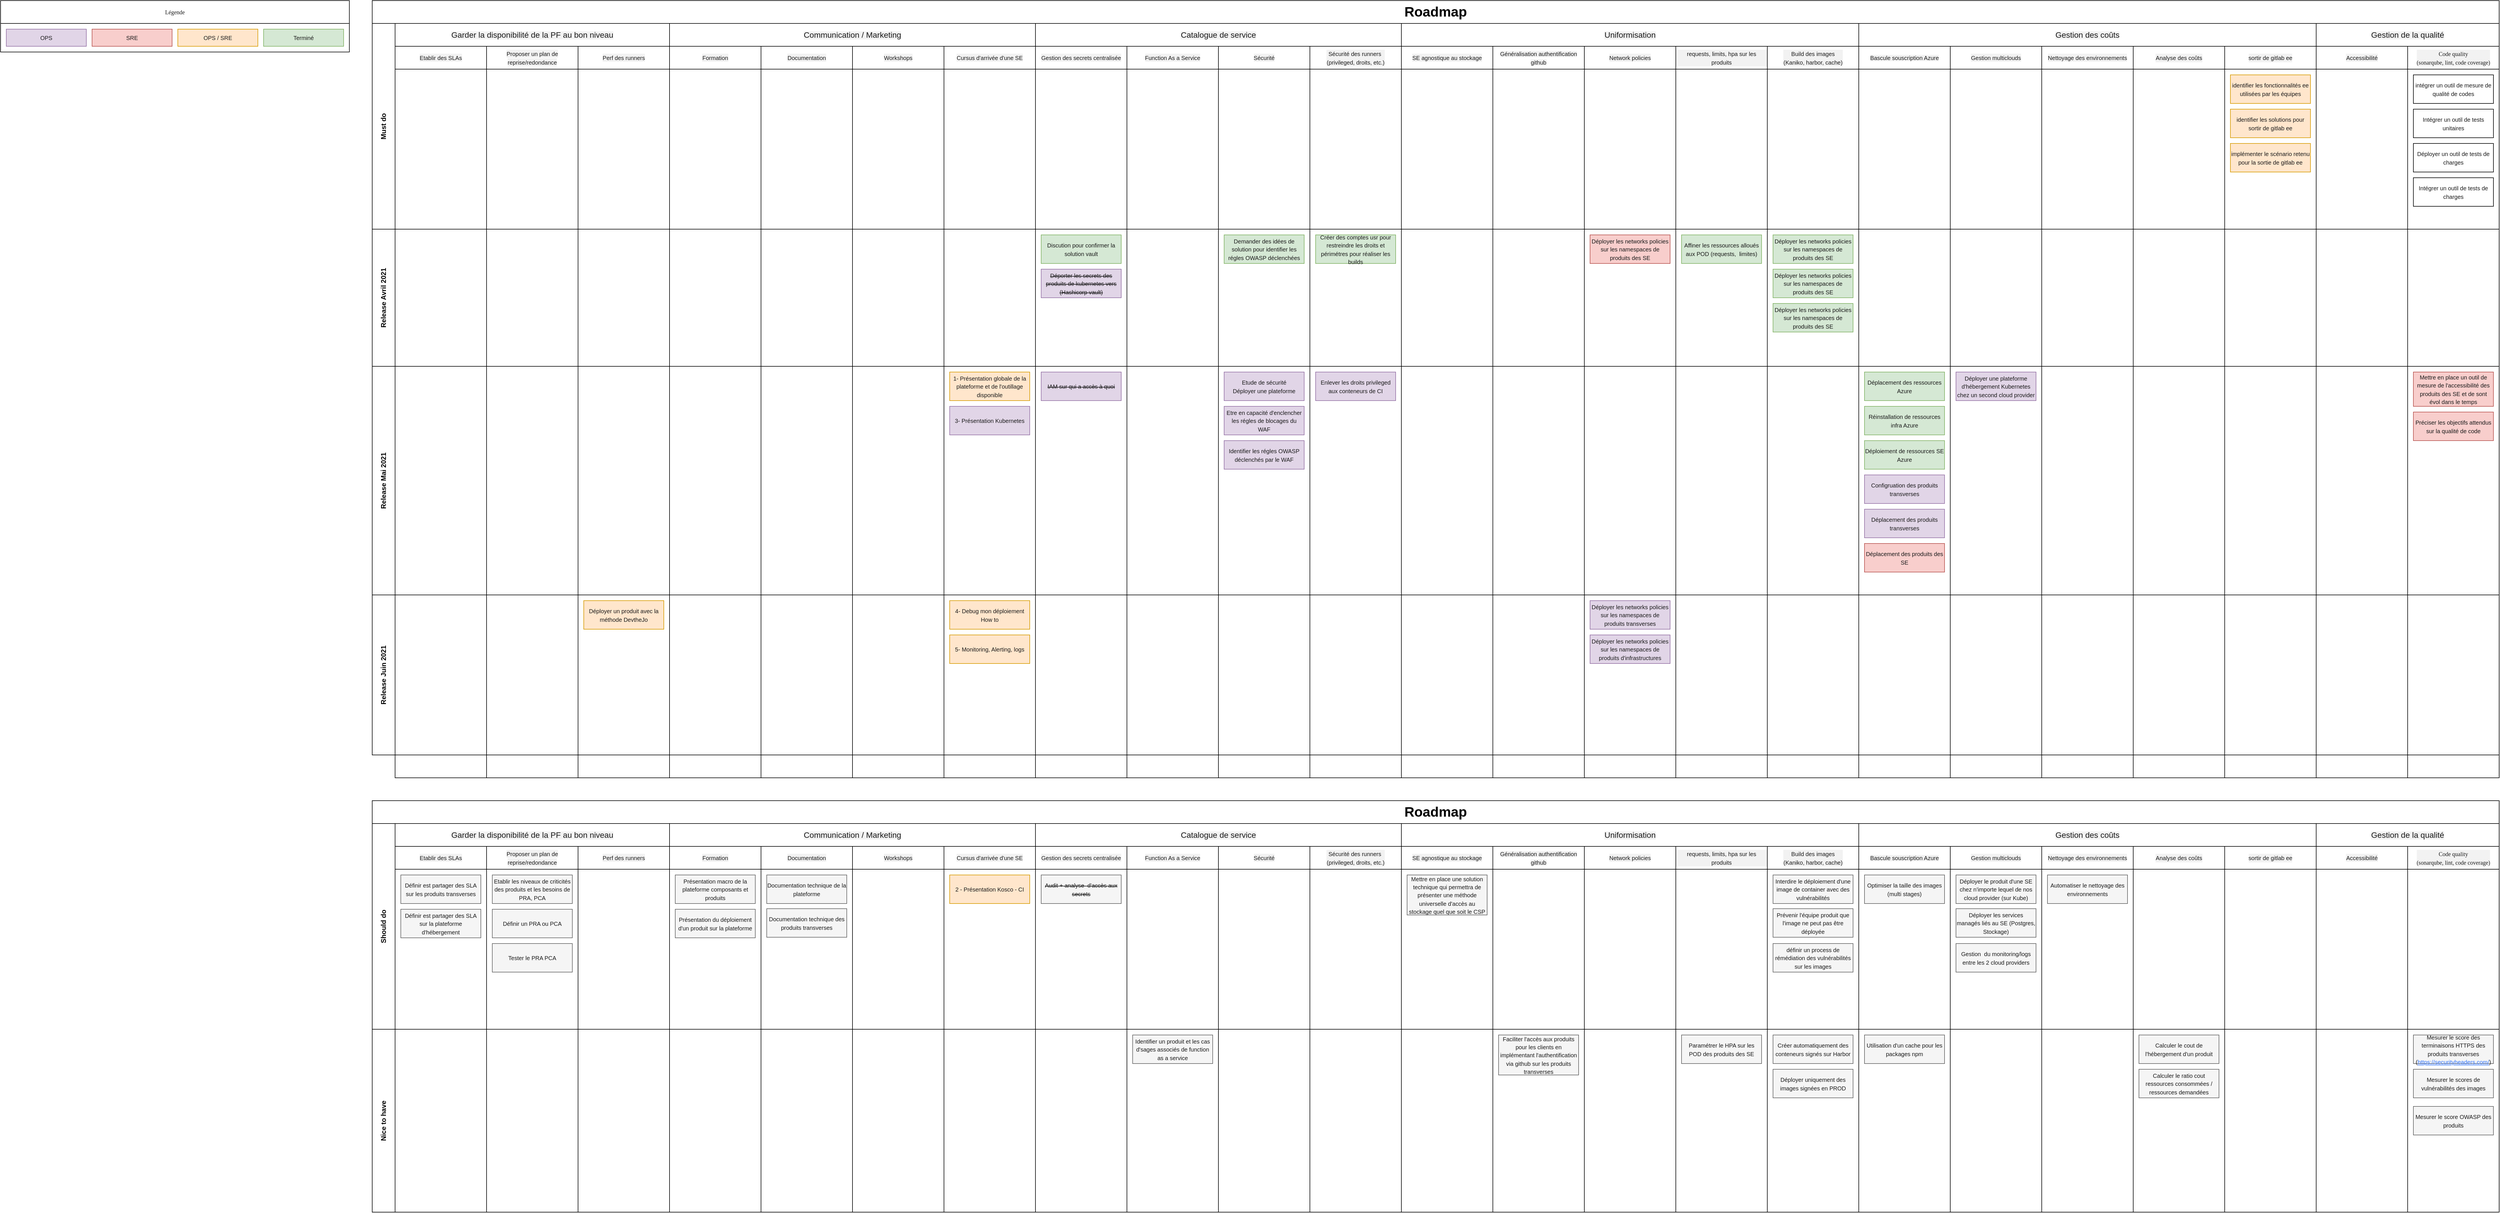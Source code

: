 <mxfile version="14.6.11" type="github">
  <diagram id="kgpKYQtTHZ0yAKxKKP6v" name="Page-1">
    <mxGraphModel dx="1441" dy="952" grid="1" gridSize="10" guides="1" tooltips="1" connect="1" arrows="1" fold="1" page="1" pageScale="1" pageWidth="4681" pageHeight="3300" math="0" shadow="0">
      <root>
        <mxCell id="0" />
        <mxCell id="1" parent="0" />
        <mxCell id="3nuBFxr9cyL0pnOWT2aG-1" value="&lt;font style=&quot;font-size: 24px&quot;&gt;Roadmap&lt;/font&gt;" style="shape=table;childLayout=tableLayout;rowLines=0;columnLines=0;startSize=40;html=1;whiteSpace=wrap;collapsible=0;recursiveResize=0;expand=0;fontStyle=1" parent="1" vertex="1">
          <mxGeometry x="920" y="40" width="3720" height="400" as="geometry" />
        </mxCell>
        <mxCell id="3nuBFxr9cyL0pnOWT2aG-15" value="Must do" style="swimlane;horizontal=0;points=[[0,0.5],[1,0.5]];portConstraint=eastwest;startSize=40;html=1;whiteSpace=wrap;collapsible=0;recursiveResize=0;expand=0;" parent="3nuBFxr9cyL0pnOWT2aG-1" vertex="1">
          <mxGeometry y="40" width="3720" height="360" as="geometry" />
        </mxCell>
        <mxCell id="3nuBFxr9cyL0pnOWT2aG-16" value="" style="swimlane;connectable=0;startSize=0;html=1;whiteSpace=wrap;collapsible=0;recursiveResize=0;expand=0;" parent="3nuBFxr9cyL0pnOWT2aG-15" vertex="1">
          <mxGeometry x="40" width="480" height="360" as="geometry" />
        </mxCell>
        <mxCell id="NOBcD5i34oA0I1o-wroY-8" value="&lt;span style=&quot;color: rgb(26 , 26 , 26) ; font-family: &amp;#34;opensans&amp;#34; , &amp;#34;arial&amp;#34; , sans-serif , &amp;#34;noto sans hebrew&amp;#34; , &amp;#34;noto sans&amp;#34; , &amp;#34;noto sans jp&amp;#34; , &amp;#34;noto sans kr&amp;#34; ; font-weight: 400 ; background-color: rgb(242 , 242 , 242)&quot;&gt;&lt;font style=&quot;font-size: 14px&quot;&gt;Garder la disponibilité de la PF au bon niveau&lt;/font&gt;&lt;/span&gt;" style="swimlane;connectable=0;startSize=40;html=1;whiteSpace=wrap;collapsible=0;recursiveResize=0;expand=0;" parent="3nuBFxr9cyL0pnOWT2aG-16" vertex="1">
          <mxGeometry width="480" height="360" as="geometry" />
        </mxCell>
        <mxCell id="NOBcD5i34oA0I1o-wroY-14" value="&lt;span style=&quot;color: rgb(26 , 26 , 26) ; font-family: &amp;#34;opensans&amp;#34; , &amp;#34;arial&amp;#34; , sans-serif , &amp;#34;noto sans hebrew&amp;#34; , &amp;#34;noto sans&amp;#34; , &amp;#34;noto sans jp&amp;#34; , &amp;#34;noto sans kr&amp;#34; ; font-weight: 400 ; background-color: rgb(242 , 242 , 242)&quot;&gt;&lt;font style=&quot;font-size: 10px&quot;&gt;Etablir des SLAs&lt;/font&gt;&lt;/span&gt;" style="swimlane;connectable=0;startSize=40;html=1;whiteSpace=wrap;collapsible=0;recursiveResize=0;expand=0;" parent="NOBcD5i34oA0I1o-wroY-8" vertex="1">
          <mxGeometry y="40" width="160" height="1280" as="geometry" />
        </mxCell>
        <mxCell id="NOBcD5i34oA0I1o-wroY-15" value="&lt;span style=&quot;color: rgb(26 , 26 , 26) ; font-family: &amp;#34;opensans&amp;#34; , &amp;#34;arial&amp;#34; , sans-serif , &amp;#34;noto sans hebrew&amp;#34; , &amp;#34;noto sans&amp;#34; , &amp;#34;noto sans jp&amp;#34; , &amp;#34;noto sans kr&amp;#34; ; font-weight: 400 ; background-color: rgb(242 , 242 , 242)&quot;&gt;&lt;font style=&quot;font-size: 10px&quot;&gt;Proposer un plan de reprise/redondance&lt;/font&gt;&lt;/span&gt;" style="swimlane;connectable=0;startSize=40;html=1;whiteSpace=wrap;collapsible=0;recursiveResize=0;expand=0;" parent="NOBcD5i34oA0I1o-wroY-8" vertex="1">
          <mxGeometry x="160" y="40" width="160" height="1280" as="geometry" />
        </mxCell>
        <mxCell id="NOBcD5i34oA0I1o-wroY-16" value="&lt;span style=&quot;color: rgb(26 , 26 , 26) ; font-family: &amp;#34;opensans&amp;#34; , &amp;#34;arial&amp;#34; , sans-serif , &amp;#34;noto sans hebrew&amp;#34; , &amp;#34;noto sans&amp;#34; , &amp;#34;noto sans jp&amp;#34; , &amp;#34;noto sans kr&amp;#34; ; background-color: rgb(242 , 242 , 242)&quot;&gt;&lt;font style=&quot;font-size: 10px&quot;&gt;Perf des runners&lt;/font&gt;&lt;/span&gt;" style="swimlane;connectable=0;startSize=40;html=1;whiteSpace=wrap;collapsible=0;recursiveResize=0;expand=0;fontStyle=0" parent="NOBcD5i34oA0I1o-wroY-8" vertex="1">
          <mxGeometry x="320" y="40" width="160" height="1280" as="geometry" />
        </mxCell>
        <mxCell id="Qkg7i3cpuD9OE8UDh-O3-1" value="&lt;span style=&quot;color: rgb(26 , 26 , 26) ; font-family: &amp;#34;opensans&amp;#34; , &amp;#34;arial&amp;#34; , sans-serif , &amp;#34;noto sans hebrew&amp;#34; , &amp;#34;noto sans&amp;#34; , &amp;#34;noto sans jp&amp;#34; , &amp;#34;noto sans kr&amp;#34;&quot;&gt;&lt;font style=&quot;font-size: 10px&quot;&gt;Déployer un produit avec la méthode DevtheJo&lt;/font&gt;&lt;/span&gt;" style="rounded=0;whiteSpace=wrap;html=1;fillColor=#ffe6cc;strokeColor=#d79b00;" parent="NOBcD5i34oA0I1o-wroY-16" vertex="1">
          <mxGeometry x="10" y="970" width="140" height="50" as="geometry" />
        </mxCell>
        <mxCell id="3nuBFxr9cyL0pnOWT2aG-18" value="" style="swimlane;connectable=0;startSize=0;html=1;whiteSpace=wrap;collapsible=0;recursiveResize=0;expand=0;" parent="3nuBFxr9cyL0pnOWT2aG-15" vertex="1">
          <mxGeometry x="520" width="640" height="360" as="geometry" />
        </mxCell>
        <mxCell id="NOBcD5i34oA0I1o-wroY-17" value="&lt;span style=&quot;color: rgb(26 , 26 , 26) ; font-family: &amp;#34;opensans&amp;#34; , &amp;#34;arial&amp;#34; , sans-serif , &amp;#34;noto sans hebrew&amp;#34; , &amp;#34;noto sans&amp;#34; , &amp;#34;noto sans jp&amp;#34; , &amp;#34;noto sans kr&amp;#34; ; font-weight: 400 ; background-color: rgb(242 , 242 , 242)&quot;&gt;&lt;font style=&quot;font-size: 14px&quot;&gt;Communication / Marketing&lt;/font&gt;&lt;/span&gt;" style="swimlane;connectable=0;startSize=40;html=1;whiteSpace=wrap;collapsible=0;recursiveResize=0;expand=0;" parent="3nuBFxr9cyL0pnOWT2aG-18" vertex="1">
          <mxGeometry width="640" height="360" as="geometry" />
        </mxCell>
        <mxCell id="NOBcD5i34oA0I1o-wroY-18" value="&lt;span style=&quot;color: rgb(26 , 26 , 26) ; font-family: &amp;#34;opensans&amp;#34; , &amp;#34;arial&amp;#34; , sans-serif , &amp;#34;noto sans hebrew&amp;#34; , &amp;#34;noto sans&amp;#34; , &amp;#34;noto sans jp&amp;#34; , &amp;#34;noto sans kr&amp;#34; ; font-weight: 400 ; background-color: rgb(242 , 242 , 242)&quot;&gt;&lt;font style=&quot;font-size: 10px&quot;&gt;Formation&lt;/font&gt;&lt;/span&gt;" style="swimlane;connectable=0;startSize=40;html=1;whiteSpace=wrap;collapsible=0;recursiveResize=0;expand=0;" parent="NOBcD5i34oA0I1o-wroY-17" vertex="1">
          <mxGeometry y="40" width="160" height="1280" as="geometry" />
        </mxCell>
        <mxCell id="NOBcD5i34oA0I1o-wroY-19" value="&lt;span style=&quot;color: rgb(26 , 26 , 26) ; font-family: &amp;#34;opensans&amp;#34; , &amp;#34;arial&amp;#34; , sans-serif , &amp;#34;noto sans hebrew&amp;#34; , &amp;#34;noto sans&amp;#34; , &amp;#34;noto sans jp&amp;#34; , &amp;#34;noto sans kr&amp;#34; ; font-weight: 400 ; background-color: rgb(242 , 242 , 242)&quot;&gt;&lt;font style=&quot;font-size: 10px&quot;&gt;Documentation&lt;/font&gt;&lt;/span&gt;" style="swimlane;connectable=0;startSize=40;html=1;whiteSpace=wrap;collapsible=0;recursiveResize=0;expand=0;" parent="NOBcD5i34oA0I1o-wroY-17" vertex="1">
          <mxGeometry x="160" y="40" width="160" height="1280" as="geometry" />
        </mxCell>
        <mxCell id="NOBcD5i34oA0I1o-wroY-20" value="&lt;span style=&quot;color: rgb(26 , 26 , 26) ; font-family: &amp;#34;opensans&amp;#34; , &amp;#34;arial&amp;#34; , sans-serif , &amp;#34;noto sans hebrew&amp;#34; , &amp;#34;noto sans&amp;#34; , &amp;#34;noto sans jp&amp;#34; , &amp;#34;noto sans kr&amp;#34; ; background-color: rgb(242 , 242 , 242)&quot;&gt;&lt;font style=&quot;font-size: 10px&quot;&gt;Workshops&lt;/font&gt;&lt;/span&gt;" style="swimlane;connectable=0;startSize=40;html=1;whiteSpace=wrap;collapsible=0;recursiveResize=0;expand=0;fontStyle=0" parent="NOBcD5i34oA0I1o-wroY-17" vertex="1">
          <mxGeometry x="320" y="40" width="160" height="1280" as="geometry" />
        </mxCell>
        <mxCell id="NOBcD5i34oA0I1o-wroY-21" value="&lt;span style=&quot;color: rgb(26 , 26 , 26) ; font-family: &amp;#34;opensans&amp;#34; , &amp;#34;arial&amp;#34; , sans-serif , &amp;#34;noto sans hebrew&amp;#34; , &amp;#34;noto sans&amp;#34; , &amp;#34;noto sans jp&amp;#34; , &amp;#34;noto sans kr&amp;#34; ; background-color: rgb(242 , 242 , 242)&quot;&gt;&lt;font style=&quot;font-size: 10px&quot;&gt;Cursus d&#39;arrivée d&#39;une SE&lt;/font&gt;&lt;/span&gt;" style="swimlane;connectable=0;startSize=40;html=1;whiteSpace=wrap;collapsible=0;recursiveResize=0;expand=0;fontStyle=0" parent="NOBcD5i34oA0I1o-wroY-17" vertex="1">
          <mxGeometry x="480" y="40" width="160" height="1280" as="geometry" />
        </mxCell>
        <mxCell id="Qkg7i3cpuD9OE8UDh-O3-2" value="&lt;span style=&quot;color: rgb(26 , 26 , 26) ; font-family: &amp;#34;opensans&amp;#34; , &amp;#34;arial&amp;#34; , sans-serif , &amp;#34;noto sans hebrew&amp;#34; , &amp;#34;noto sans&amp;#34; , &amp;#34;noto sans jp&amp;#34; , &amp;#34;noto sans kr&amp;#34;&quot;&gt;&lt;font style=&quot;font-size: 10px&quot;&gt;1- Présentation globale de la plateforme et de l&#39;outillage disponible&lt;/font&gt;&lt;/span&gt;" style="rounded=0;whiteSpace=wrap;html=1;fillColor=#ffe6cc;strokeColor=#d79b00;" parent="NOBcD5i34oA0I1o-wroY-21" vertex="1">
          <mxGeometry x="10" y="570" width="140" height="50" as="geometry" />
        </mxCell>
        <mxCell id="Qkg7i3cpuD9OE8UDh-O3-3" value="&lt;span style=&quot;color: rgb(26 , 26 , 26) ; font-family: &amp;#34;opensans&amp;#34; , &amp;#34;arial&amp;#34; , sans-serif , &amp;#34;noto sans hebrew&amp;#34; , &amp;#34;noto sans&amp;#34; , &amp;#34;noto sans jp&amp;#34; , &amp;#34;noto sans kr&amp;#34;&quot;&gt;&lt;font style=&quot;font-size: 10px&quot;&gt;3- Présentation Kubernetes&lt;/font&gt;&lt;/span&gt;" style="rounded=0;whiteSpace=wrap;html=1;fillColor=#e1d5e7;strokeColor=#9673a6;" parent="NOBcD5i34oA0I1o-wroY-21" vertex="1">
          <mxGeometry x="10" y="630" width="140" height="50" as="geometry" />
        </mxCell>
        <mxCell id="Qkg7i3cpuD9OE8UDh-O3-4" value="&lt;span style=&quot;color: rgb(26 , 26 , 26) ; font-family: &amp;#34;opensans&amp;#34; , &amp;#34;arial&amp;#34; , sans-serif , &amp;#34;noto sans hebrew&amp;#34; , &amp;#34;noto sans&amp;#34; , &amp;#34;noto sans jp&amp;#34; , &amp;#34;noto sans kr&amp;#34;&quot;&gt;&lt;font style=&quot;font-size: 10px&quot;&gt;4- Debug mon déploiement How to&lt;/font&gt;&lt;/span&gt;" style="rounded=0;whiteSpace=wrap;html=1;fillColor=#ffe6cc;strokeColor=#d79b00;" parent="NOBcD5i34oA0I1o-wroY-21" vertex="1">
          <mxGeometry x="10" y="970" width="140" height="50" as="geometry" />
        </mxCell>
        <mxCell id="Qkg7i3cpuD9OE8UDh-O3-5" value="&lt;span style=&quot;color: rgb(26 , 26 , 26) ; font-family: &amp;#34;opensans&amp;#34; , &amp;#34;arial&amp;#34; , sans-serif , &amp;#34;noto sans hebrew&amp;#34; , &amp;#34;noto sans&amp;#34; , &amp;#34;noto sans jp&amp;#34; , &amp;#34;noto sans kr&amp;#34;&quot;&gt;&lt;font style=&quot;font-size: 10px&quot;&gt;5- Monitoring, Alerting, logs&lt;/font&gt;&lt;/span&gt;" style="rounded=0;whiteSpace=wrap;html=1;fillColor=#ffe6cc;strokeColor=#d79b00;" parent="NOBcD5i34oA0I1o-wroY-21" vertex="1">
          <mxGeometry x="10" y="1030" width="140" height="50" as="geometry" />
        </mxCell>
        <mxCell id="3nuBFxr9cyL0pnOWT2aG-23" value="" style="swimlane;connectable=0;startSize=0;html=1;whiteSpace=wrap;collapsible=0;recursiveResize=0;expand=0;" parent="3nuBFxr9cyL0pnOWT2aG-15" vertex="1">
          <mxGeometry x="1160" width="2560" height="360" as="geometry" />
        </mxCell>
        <mxCell id="NOBcD5i34oA0I1o-wroY-12" value="" style="swimlane;connectable=0;startSize=0;html=1;whiteSpace=wrap;collapsible=0;recursiveResize=0;expand=0;" parent="3nuBFxr9cyL0pnOWT2aG-23" vertex="1">
          <mxGeometry width="640" height="360" as="geometry" />
        </mxCell>
        <mxCell id="NOBcD5i34oA0I1o-wroY-22" value="&lt;span style=&quot;color: rgb(26 , 26 , 26) ; font-family: &amp;#34;opensans&amp;#34; , &amp;#34;arial&amp;#34; , sans-serif , &amp;#34;noto sans hebrew&amp;#34; , &amp;#34;noto sans&amp;#34; , &amp;#34;noto sans jp&amp;#34; , &amp;#34;noto sans kr&amp;#34; ; font-weight: 400 ; background-color: rgb(242 , 242 , 242)&quot;&gt;&lt;font style=&quot;font-size: 14px&quot;&gt;Catalogue de service&lt;/font&gt;&lt;/span&gt;" style="swimlane;connectable=0;startSize=40;html=1;whiteSpace=wrap;collapsible=0;recursiveResize=0;expand=0;" parent="NOBcD5i34oA0I1o-wroY-12" vertex="1">
          <mxGeometry width="640" height="360" as="geometry" />
        </mxCell>
        <mxCell id="NOBcD5i34oA0I1o-wroY-23" value="&lt;span style=&quot;color: rgb(26 , 26 , 26) ; font-family: &amp;#34;opensans&amp;#34; , &amp;#34;arial&amp;#34; , sans-serif , &amp;#34;noto sans hebrew&amp;#34; , &amp;#34;noto sans&amp;#34; , &amp;#34;noto sans jp&amp;#34; , &amp;#34;noto sans kr&amp;#34; ; font-weight: 400 ; background-color: rgb(242 , 242 , 242)&quot;&gt;&lt;font style=&quot;font-size: 10px&quot;&gt;Gestion des secrets centralisée&lt;/font&gt;&lt;/span&gt;" style="swimlane;connectable=0;startSize=40;html=1;whiteSpace=wrap;collapsible=0;recursiveResize=0;expand=0;" parent="NOBcD5i34oA0I1o-wroY-22" vertex="1">
          <mxGeometry y="40" width="160" height="1280" as="geometry" />
        </mxCell>
        <mxCell id="Qkg7i3cpuD9OE8UDh-O3-7" value="&lt;span style=&quot;color: rgb(26 , 26 , 26) ; font-family: &amp;#34;opensans&amp;#34; , &amp;#34;arial&amp;#34; , sans-serif , &amp;#34;noto sans hebrew&amp;#34; , &amp;#34;noto sans&amp;#34; , &amp;#34;noto sans jp&amp;#34; , &amp;#34;noto sans kr&amp;#34;&quot;&gt;&lt;font style=&quot;font-size: 10px&quot;&gt;&lt;strike&gt;IAM sur qui a accès à quoi&lt;/strike&gt;&lt;/font&gt;&lt;/span&gt;" style="rounded=0;whiteSpace=wrap;html=1;fillColor=#e1d5e7;strokeColor=#9673a6;" parent="NOBcD5i34oA0I1o-wroY-23" vertex="1">
          <mxGeometry x="10" y="570" width="140" height="50" as="geometry" />
        </mxCell>
        <mxCell id="NOBcD5i34oA0I1o-wroY-24" value="&lt;span style=&quot;color: rgb(26 , 26 , 26) ; font-family: &amp;#34;opensans&amp;#34; , &amp;#34;arial&amp;#34; , sans-serif , &amp;#34;noto sans hebrew&amp;#34; , &amp;#34;noto sans&amp;#34; , &amp;#34;noto sans jp&amp;#34; , &amp;#34;noto sans kr&amp;#34; ; font-weight: 400 ; background-color: rgb(242 , 242 , 242)&quot;&gt;&lt;font style=&quot;font-size: 10px&quot;&gt;Function As a Service&lt;/font&gt;&lt;/span&gt;" style="swimlane;connectable=0;startSize=40;html=1;whiteSpace=wrap;collapsible=0;recursiveResize=0;expand=0;" parent="NOBcD5i34oA0I1o-wroY-22" vertex="1">
          <mxGeometry x="160" y="40" width="160" height="1280" as="geometry" />
        </mxCell>
        <mxCell id="NOBcD5i34oA0I1o-wroY-25" value="&lt;span style=&quot;color: rgb(26 , 26 , 26) ; font-family: &amp;#34;opensans&amp;#34; , &amp;#34;arial&amp;#34; , sans-serif , &amp;#34;noto sans hebrew&amp;#34; , &amp;#34;noto sans&amp;#34; , &amp;#34;noto sans jp&amp;#34; , &amp;#34;noto sans kr&amp;#34; ; background-color: rgb(242 , 242 , 242)&quot;&gt;&lt;font style=&quot;font-size: 10px&quot;&gt;Sécurité&lt;/font&gt;&lt;/span&gt;" style="swimlane;connectable=0;startSize=40;html=1;whiteSpace=wrap;collapsible=0;recursiveResize=0;expand=0;fontStyle=0" parent="NOBcD5i34oA0I1o-wroY-22" vertex="1">
          <mxGeometry x="320" y="40" width="160" height="1280" as="geometry" />
        </mxCell>
        <mxCell id="NOBcD5i34oA0I1o-wroY-30" value="&lt;span style=&quot;color: rgb(26 , 26 , 26) ; font-family: &amp;#34;opensans&amp;#34; , &amp;#34;arial&amp;#34; , sans-serif , &amp;#34;noto sans hebrew&amp;#34; , &amp;#34;noto sans&amp;#34; , &amp;#34;noto sans jp&amp;#34; , &amp;#34;noto sans kr&amp;#34;&quot;&gt;&lt;font style=&quot;font-size: 10px&quot;&gt;Demander des idées de solution pour identifier les régles OWASP déclenchées&lt;/font&gt;&lt;/span&gt;" style="rounded=0;whiteSpace=wrap;html=1;fillColor=#d5e8d4;strokeColor=#82b366;" parent="NOBcD5i34oA0I1o-wroY-25" vertex="1">
          <mxGeometry x="10" y="330" width="140" height="50" as="geometry" />
        </mxCell>
        <mxCell id="Qkg7i3cpuD9OE8UDh-O3-8" value="&lt;span style=&quot;color: rgb(26 , 26 , 26) ; font-family: &amp;#34;opensans&amp;#34; , &amp;#34;arial&amp;#34; , sans-serif , &amp;#34;noto sans hebrew&amp;#34; , &amp;#34;noto sans&amp;#34; , &amp;#34;noto sans jp&amp;#34; , &amp;#34;noto sans kr&amp;#34;&quot;&gt;&lt;font style=&quot;font-size: 10px&quot;&gt;Identifier les régles OWASP déclenchés par le WAF&lt;/font&gt;&lt;/span&gt;" style="rounded=0;whiteSpace=wrap;html=1;fillColor=#e1d5e7;strokeColor=#9673a6;" parent="NOBcD5i34oA0I1o-wroY-25" vertex="1">
          <mxGeometry x="10" y="690" width="140" height="50" as="geometry" />
        </mxCell>
        <mxCell id="Qkg7i3cpuD9OE8UDh-O3-9" value="&lt;span style=&quot;color: rgb(26 , 26 , 26) ; font-family: &amp;#34;opensans&amp;#34; , &amp;#34;arial&amp;#34; , sans-serif , &amp;#34;noto sans hebrew&amp;#34; , &amp;#34;noto sans&amp;#34; , &amp;#34;noto sans jp&amp;#34; , &amp;#34;noto sans kr&amp;#34;&quot;&gt;&lt;font style=&quot;font-size: 10px&quot;&gt;Etre en capacité d&#39;enclencher les régles de blocages du WAF&lt;/font&gt;&lt;/span&gt;" style="rounded=0;whiteSpace=wrap;html=1;fillColor=#e1d5e7;strokeColor=#9673a6;" parent="NOBcD5i34oA0I1o-wroY-25" vertex="1">
          <mxGeometry x="10" y="630" width="140" height="50" as="geometry" />
        </mxCell>
        <mxCell id="Qkg7i3cpuD9OE8UDh-O3-18" value="&lt;span style=&quot;color: rgb(26 , 26 , 26) ; font-family: &amp;#34;opensans&amp;#34; , &amp;#34;arial&amp;#34; , sans-serif , &amp;#34;noto sans hebrew&amp;#34; , &amp;#34;noto sans&amp;#34; , &amp;#34;noto sans jp&amp;#34; , &amp;#34;noto sans kr&amp;#34;&quot;&gt;&lt;font style=&quot;font-size: 10px&quot;&gt;Etude de sécurité&lt;br&gt;Déployer une plateforme&lt;br&gt;&lt;/font&gt;&lt;/span&gt;" style="rounded=0;whiteSpace=wrap;html=1;fillColor=#e1d5e7;strokeColor=#9673a6;" parent="NOBcD5i34oA0I1o-wroY-25" vertex="1">
          <mxGeometry x="10" y="570" width="140" height="50" as="geometry" />
        </mxCell>
        <mxCell id="NOBcD5i34oA0I1o-wroY-26" value="&lt;p style=&quot;margin: 0px ; padding: 0px ; color: rgb(26 , 26 , 26) ; font-family: &amp;#34;opensans&amp;#34; , &amp;#34;arial&amp;#34; , sans-serif , &amp;#34;noto sans hebrew&amp;#34; , &amp;#34;noto sans&amp;#34; , &amp;#34;noto sans jp&amp;#34; , &amp;#34;noto sans kr&amp;#34; ; background-color: rgb(242 , 242 , 242)&quot;&gt;&lt;font style=&quot;font-size: 10px&quot;&gt;Sécurité&amp;nbsp;&lt;/font&gt;&lt;span style=&quot;font-size: 10px&quot;&gt;des runners&amp;nbsp;&lt;/span&gt;&lt;/p&gt;&lt;p style=&quot;margin: 0px ; padding: 0px ; color: rgb(26 , 26 , 26) ; font-family: &amp;#34;opensans&amp;#34; , &amp;#34;arial&amp;#34; , sans-serif , &amp;#34;noto sans hebrew&amp;#34; , &amp;#34;noto sans&amp;#34; , &amp;#34;noto sans jp&amp;#34; , &amp;#34;noto sans kr&amp;#34; ; background-color: rgb(242 , 242 , 242)&quot;&gt;&lt;span style=&quot;font-size: 10px&quot;&gt;(privileged, droits, etc.)&lt;/span&gt;&lt;/p&gt;" style="swimlane;connectable=0;startSize=40;html=1;whiteSpace=wrap;collapsible=0;recursiveResize=0;expand=0;fontStyle=0" parent="NOBcD5i34oA0I1o-wroY-22" vertex="1">
          <mxGeometry x="480" y="40" width="160" height="1280" as="geometry" />
        </mxCell>
        <mxCell id="Qkg7i3cpuD9OE8UDh-O3-10" value="&lt;span style=&quot;color: rgb(26 , 26 , 26) ; font-family: &amp;#34;opensans&amp;#34; , &amp;#34;arial&amp;#34; , sans-serif , &amp;#34;noto sans hebrew&amp;#34; , &amp;#34;noto sans&amp;#34; , &amp;#34;noto sans jp&amp;#34; , &amp;#34;noto sans kr&amp;#34;&quot;&gt;&lt;font style=&quot;font-size: 10px&quot;&gt;Enlever les droits privileged aux conteneurs de CI&lt;/font&gt;&lt;/span&gt;" style="rounded=0;whiteSpace=wrap;html=1;fillColor=#e1d5e7;strokeColor=#9673a6;" parent="NOBcD5i34oA0I1o-wroY-26" vertex="1">
          <mxGeometry x="10" y="570" width="140" height="50" as="geometry" />
        </mxCell>
        <mxCell id="NOBcD5i34oA0I1o-wroY-38" value="&lt;span style=&quot;color: rgb(26 , 26 , 26) ; font-family: &amp;#34;opensans&amp;#34; , &amp;#34;arial&amp;#34; , sans-serif , &amp;#34;noto sans hebrew&amp;#34; , &amp;#34;noto sans&amp;#34; , &amp;#34;noto sans jp&amp;#34; , &amp;#34;noto sans kr&amp;#34; ; font-weight: 400 ; background-color: rgb(242 , 242 , 242)&quot;&gt;&lt;font style=&quot;font-size: 14px&quot;&gt;Uniformisation&lt;/font&gt;&lt;/span&gt;" style="swimlane;connectable=0;startSize=40;html=1;whiteSpace=wrap;collapsible=0;recursiveResize=0;expand=0;" parent="3nuBFxr9cyL0pnOWT2aG-23" vertex="1">
          <mxGeometry x="640" width="800" height="360" as="geometry" />
        </mxCell>
        <mxCell id="NOBcD5i34oA0I1o-wroY-39" value="&lt;span style=&quot;color: rgb(26 , 26 , 26) ; font-family: &amp;#34;opensans&amp;#34; , &amp;#34;arial&amp;#34; , sans-serif , &amp;#34;noto sans hebrew&amp;#34; , &amp;#34;noto sans&amp;#34; , &amp;#34;noto sans jp&amp;#34; , &amp;#34;noto sans kr&amp;#34; ; font-weight: 400 ; background-color: rgb(242 , 242 , 242)&quot;&gt;&lt;font style=&quot;font-size: 10px&quot;&gt;SE agnostique au stockage&lt;/font&gt;&lt;/span&gt;" style="swimlane;connectable=0;startSize=40;html=1;whiteSpace=wrap;collapsible=0;recursiveResize=0;expand=0;" parent="NOBcD5i34oA0I1o-wroY-38" vertex="1">
          <mxGeometry y="40" width="160" height="1280" as="geometry" />
        </mxCell>
        <mxCell id="NOBcD5i34oA0I1o-wroY-40" value="&lt;font color=&quot;#1a1a1a&quot; face=&quot;opensans, arial, sans-serif, noto sans hebrew, noto sans, noto sans jp, noto sans kr&quot;&gt;&lt;span style=&quot;font-size: 10px ; font-weight: 400 ; background-color: rgb(242 , 242 , 242)&quot;&gt;Généralisation authentification github&lt;/span&gt;&lt;/font&gt;" style="swimlane;connectable=0;startSize=40;html=1;whiteSpace=wrap;collapsible=0;recursiveResize=0;expand=0;" parent="NOBcD5i34oA0I1o-wroY-38" vertex="1">
          <mxGeometry x="160" y="40" width="160" height="1280" as="geometry" />
        </mxCell>
        <mxCell id="NOBcD5i34oA0I1o-wroY-41" value="&lt;span style=&quot;color: rgb(26 , 26 , 26) ; font-family: &amp;#34;opensans&amp;#34; , &amp;#34;arial&amp;#34; , sans-serif , &amp;#34;noto sans hebrew&amp;#34; , &amp;#34;noto sans&amp;#34; , &amp;#34;noto sans jp&amp;#34; , &amp;#34;noto sans kr&amp;#34; ; background-color: rgb(242 , 242 , 242)&quot;&gt;&lt;font style=&quot;font-size: 10px&quot;&gt;Network policies&lt;/font&gt;&lt;/span&gt;" style="swimlane;connectable=0;startSize=40;html=1;whiteSpace=wrap;collapsible=0;recursiveResize=0;expand=0;fontStyle=0" parent="NOBcD5i34oA0I1o-wroY-38" vertex="1">
          <mxGeometry x="320" y="40" width="160" height="1280" as="geometry" />
        </mxCell>
        <mxCell id="NOBcD5i34oA0I1o-wroY-58" value="&lt;span style=&quot;color: rgb(26 , 26 , 26) ; font-family: &amp;#34;opensans&amp;#34; , &amp;#34;arial&amp;#34; , sans-serif , &amp;#34;noto sans hebrew&amp;#34; , &amp;#34;noto sans&amp;#34; , &amp;#34;noto sans jp&amp;#34; , &amp;#34;noto sans kr&amp;#34;&quot;&gt;&lt;font style=&quot;font-size: 10px&quot;&gt;Déployer les networks policies sur les namespaces de produits des SE&lt;/font&gt;&lt;/span&gt;" style="rounded=0;whiteSpace=wrap;html=1;fillColor=#f8cecc;strokeColor=#b85450;" parent="NOBcD5i34oA0I1o-wroY-41" vertex="1">
          <mxGeometry x="10" y="330" width="140" height="50" as="geometry" />
        </mxCell>
        <mxCell id="AWQUAnzGx-YJqW8tpvTz-1" value="&lt;span style=&quot;color: rgb(26 , 26 , 26) ; font-family: &amp;#34;opensans&amp;#34; , &amp;#34;arial&amp;#34; , sans-serif , &amp;#34;noto sans hebrew&amp;#34; , &amp;#34;noto sans&amp;#34; , &amp;#34;noto sans jp&amp;#34; , &amp;#34;noto sans kr&amp;#34;&quot;&gt;&lt;font style=&quot;font-size: 10px&quot;&gt;Déployer les networks policies sur les namespaces de produits transverses&lt;/font&gt;&lt;/span&gt;&lt;span style=&quot;color: rgb(26 , 26 , 26) ; font-family: &amp;#34;opensans&amp;#34; , &amp;#34;arial&amp;#34; , sans-serif , &amp;#34;noto sans hebrew&amp;#34; , &amp;#34;noto sans&amp;#34; , &amp;#34;noto sans jp&amp;#34; , &amp;#34;noto sans kr&amp;#34;&quot;&gt;&lt;font style=&quot;font-size: 10px&quot;&gt;&lt;br&gt;&lt;/font&gt;&lt;/span&gt;" style="rounded=0;whiteSpace=wrap;html=1;fillColor=#e1d5e7;strokeColor=#9673a6;" parent="NOBcD5i34oA0I1o-wroY-41" vertex="1">
          <mxGeometry x="10" y="970" width="140" height="50" as="geometry" />
        </mxCell>
        <mxCell id="AWQUAnzGx-YJqW8tpvTz-2" value="&lt;span style=&quot;color: rgb(26 , 26 , 26) ; font-family: &amp;#34;opensans&amp;#34; , &amp;#34;arial&amp;#34; , sans-serif , &amp;#34;noto sans hebrew&amp;#34; , &amp;#34;noto sans&amp;#34; , &amp;#34;noto sans jp&amp;#34; , &amp;#34;noto sans kr&amp;#34;&quot;&gt;&lt;font style=&quot;font-size: 10px&quot;&gt;Déployer les networks policies sur les namespaces de produits d&#39;infrastructures&lt;/font&gt;&lt;/span&gt;&lt;span style=&quot;color: rgb(26 , 26 , 26) ; font-family: &amp;#34;opensans&amp;#34; , &amp;#34;arial&amp;#34; , sans-serif , &amp;#34;noto sans hebrew&amp;#34; , &amp;#34;noto sans&amp;#34; , &amp;#34;noto sans jp&amp;#34; , &amp;#34;noto sans kr&amp;#34;&quot;&gt;&lt;font style=&quot;font-size: 10px&quot;&gt;&lt;br&gt;&lt;/font&gt;&lt;/span&gt;" style="rounded=0;whiteSpace=wrap;html=1;fillColor=#e1d5e7;strokeColor=#9673a6;" parent="NOBcD5i34oA0I1o-wroY-41" vertex="1">
          <mxGeometry x="10" y="1030" width="140" height="50" as="geometry" />
        </mxCell>
        <mxCell id="NOBcD5i34oA0I1o-wroY-42" value="&lt;p style=&quot;margin: 0px ; padding: 0px ; color: rgb(26 , 26 , 26) ; font-family: &amp;#34;opensans&amp;#34; , &amp;#34;arial&amp;#34; , sans-serif , &amp;#34;noto sans hebrew&amp;#34; , &amp;#34;noto sans&amp;#34; , &amp;#34;noto sans jp&amp;#34; , &amp;#34;noto sans kr&amp;#34; ; background-color: rgb(242 , 242 , 242)&quot;&gt;&lt;span style=&quot;font-size: 10px&quot;&gt;requests, limits, hpa sur les produits&lt;/span&gt;&lt;/p&gt;" style="swimlane;connectable=0;startSize=40;html=1;whiteSpace=wrap;collapsible=0;recursiveResize=0;expand=0;fontStyle=0" parent="NOBcD5i34oA0I1o-wroY-38" vertex="1">
          <mxGeometry x="480" y="40" width="160" height="1280" as="geometry" />
        </mxCell>
        <mxCell id="NOBcD5i34oA0I1o-wroY-48" value="&lt;p style=&quot;margin: 0px ; padding: 0px ; color: rgb(26 , 26 , 26) ; font-family: &amp;#34;opensans&amp;#34; , &amp;#34;arial&amp;#34; , sans-serif , &amp;#34;noto sans hebrew&amp;#34; , &amp;#34;noto sans&amp;#34; , &amp;#34;noto sans jp&amp;#34; , &amp;#34;noto sans kr&amp;#34; ; background-color: rgb(242 , 242 , 242)&quot;&gt;&lt;span style=&quot;font-size: 10px&quot;&gt;Build des images&lt;/span&gt;&lt;/p&gt;&lt;p style=&quot;margin: 0px ; padding: 0px ; color: rgb(26 , 26 , 26) ; font-family: &amp;#34;opensans&amp;#34; , &amp;#34;arial&amp;#34; , sans-serif , &amp;#34;noto sans hebrew&amp;#34; , &amp;#34;noto sans&amp;#34; , &amp;#34;noto sans jp&amp;#34; , &amp;#34;noto sans kr&amp;#34; ; background-color: rgb(242 , 242 , 242)&quot;&gt;&lt;span style=&quot;font-size: 10px&quot;&gt;(Kaniko, harbor, cache)&lt;/span&gt;&lt;/p&gt;" style="swimlane;connectable=0;startSize=40;html=1;whiteSpace=wrap;collapsible=0;recursiveResize=0;expand=0;fontStyle=0" parent="NOBcD5i34oA0I1o-wroY-42" vertex="1">
          <mxGeometry x="160" width="160" height="1280" as="geometry" />
        </mxCell>
        <mxCell id="NOBcD5i34oA0I1o-wroY-60" value="&lt;span style=&quot;color: rgb(26 , 26 , 26) ; font-family: &amp;#34;opensans&amp;#34; , &amp;#34;arial&amp;#34; , sans-serif , &amp;#34;noto sans hebrew&amp;#34; , &amp;#34;noto sans&amp;#34; , &amp;#34;noto sans jp&amp;#34; , &amp;#34;noto sans kr&amp;#34;&quot;&gt;&lt;font style=&quot;font-size: 10px&quot;&gt;Déployer les networks policies sur les namespaces de produits des SE&lt;/font&gt;&lt;/span&gt;" style="rounded=0;whiteSpace=wrap;html=1;fillColor=#d5e8d4;strokeColor=#82b366;" parent="NOBcD5i34oA0I1o-wroY-48" vertex="1">
          <mxGeometry x="10" y="330" width="140" height="50" as="geometry" />
        </mxCell>
        <mxCell id="NOBcD5i34oA0I1o-wroY-61" value="&lt;span style=&quot;color: rgb(26 , 26 , 26) ; font-family: &amp;#34;opensans&amp;#34; , &amp;#34;arial&amp;#34; , sans-serif , &amp;#34;noto sans hebrew&amp;#34; , &amp;#34;noto sans&amp;#34; , &amp;#34;noto sans jp&amp;#34; , &amp;#34;noto sans kr&amp;#34;&quot;&gt;&lt;font style=&quot;font-size: 10px&quot;&gt;Déployer les networks policies sur les namespaces de produits des SE&lt;/font&gt;&lt;/span&gt;" style="rounded=0;whiteSpace=wrap;html=1;fillColor=#d5e8d4;strokeColor=#82b366;" parent="NOBcD5i34oA0I1o-wroY-48" vertex="1">
          <mxGeometry x="10" y="390" width="140" height="50" as="geometry" />
        </mxCell>
        <mxCell id="NOBcD5i34oA0I1o-wroY-62" value="&lt;span style=&quot;color: rgb(26 , 26 , 26) ; font-family: &amp;#34;opensans&amp;#34; , &amp;#34;arial&amp;#34; , sans-serif , &amp;#34;noto sans hebrew&amp;#34; , &amp;#34;noto sans&amp;#34; , &amp;#34;noto sans jp&amp;#34; , &amp;#34;noto sans kr&amp;#34;&quot;&gt;&lt;font style=&quot;font-size: 10px&quot;&gt;Déployer les networks policies sur les namespaces de produits des SE&lt;/font&gt;&lt;/span&gt;" style="rounded=0;whiteSpace=wrap;html=1;fillColor=#d5e8d4;strokeColor=#82b366;" parent="NOBcD5i34oA0I1o-wroY-48" vertex="1">
          <mxGeometry x="10" y="450" width="140" height="50" as="geometry" />
        </mxCell>
        <mxCell id="NOBcD5i34oA0I1o-wroY-59" value="&lt;span style=&quot;color: rgb(26 , 26 , 26) ; font-family: &amp;#34;opensans&amp;#34; , &amp;#34;arial&amp;#34; , sans-serif , &amp;#34;noto sans hebrew&amp;#34; , &amp;#34;noto sans&amp;#34; , &amp;#34;noto sans jp&amp;#34; , &amp;#34;noto sans kr&amp;#34;&quot;&gt;&lt;font style=&quot;font-size: 10px&quot;&gt;Affiner les ressources alloués aux POD (requests,&amp;nbsp; limites)&lt;/font&gt;&lt;/span&gt;" style="rounded=0;whiteSpace=wrap;html=1;fillColor=#d5e8d4;strokeColor=#82b366;" parent="NOBcD5i34oA0I1o-wroY-42" vertex="1">
          <mxGeometry x="10" y="330" width="140" height="50" as="geometry" />
        </mxCell>
        <mxCell id="NOBcD5i34oA0I1o-wroY-43" value="&lt;span style=&quot;color: rgb(26 , 26 , 26) ; font-family: &amp;#34;opensans&amp;#34; , &amp;#34;arial&amp;#34; , sans-serif , &amp;#34;noto sans hebrew&amp;#34; , &amp;#34;noto sans&amp;#34; , &amp;#34;noto sans jp&amp;#34; , &amp;#34;noto sans kr&amp;#34; ; background-color: rgb(242 , 242 , 242)&quot;&gt;&lt;font style=&quot;font-size: 14px&quot;&gt;Gestion des coûts&lt;/font&gt;&lt;/span&gt;" style="swimlane;connectable=0;startSize=40;html=1;whiteSpace=wrap;collapsible=0;recursiveResize=0;expand=0;fontStyle=0" parent="3nuBFxr9cyL0pnOWT2aG-23" vertex="1">
          <mxGeometry x="1440" width="800" height="360" as="geometry" />
        </mxCell>
        <mxCell id="NOBcD5i34oA0I1o-wroY-44" value="&lt;font color=&quot;#1a1a1a&quot; face=&quot;opensans, arial, sans-serif, noto sans hebrew, noto sans, noto sans jp, noto sans kr&quot;&gt;&lt;span style=&quot;font-size: 10px ; font-weight: 400 ; background-color: rgb(242 , 242 , 242)&quot;&gt;Bascule souscription Azure&lt;/span&gt;&lt;/font&gt;" style="swimlane;connectable=0;startSize=40;html=1;whiteSpace=wrap;collapsible=0;recursiveResize=0;expand=0;" parent="NOBcD5i34oA0I1o-wroY-43" vertex="1">
          <mxGeometry y="40" width="160" height="1280" as="geometry" />
        </mxCell>
        <mxCell id="NOBcD5i34oA0I1o-wroY-63" value="&lt;span style=&quot;color: rgb(26 , 26 , 26) ; font-family: &amp;#34;opensans&amp;#34; , &amp;#34;arial&amp;#34; , sans-serif , &amp;#34;noto sans hebrew&amp;#34; , &amp;#34;noto sans&amp;#34; , &amp;#34;noto sans jp&amp;#34; , &amp;#34;noto sans kr&amp;#34;&quot;&gt;&lt;font style=&quot;font-size: 10px&quot;&gt;Déplacement des ressources Azure&lt;/font&gt;&lt;/span&gt;" style="rounded=0;whiteSpace=wrap;html=1;fillColor=#d5e8d4;strokeColor=#82b366;" parent="NOBcD5i34oA0I1o-wroY-44" vertex="1">
          <mxGeometry x="10" y="570" width="140" height="50" as="geometry" />
        </mxCell>
        <mxCell id="NOBcD5i34oA0I1o-wroY-64" value="&lt;span style=&quot;color: rgb(26 , 26 , 26) ; font-family: &amp;#34;opensans&amp;#34; , &amp;#34;arial&amp;#34; , sans-serif , &amp;#34;noto sans hebrew&amp;#34; , &amp;#34;noto sans&amp;#34; , &amp;#34;noto sans jp&amp;#34; , &amp;#34;noto sans kr&amp;#34;&quot;&gt;&lt;font style=&quot;font-size: 10px&quot;&gt;Réinstallation de ressources infra Azure&lt;/font&gt;&lt;/span&gt;" style="rounded=0;whiteSpace=wrap;html=1;fillColor=#d5e8d4;strokeColor=#82b366;" parent="NOBcD5i34oA0I1o-wroY-44" vertex="1">
          <mxGeometry x="10" y="630" width="140" height="50" as="geometry" />
        </mxCell>
        <mxCell id="Z1LP6Y0wAgCE39qLenY3-1" value="&lt;span style=&quot;color: rgb(26 , 26 , 26) ; font-family: &amp;#34;opensans&amp;#34; , &amp;#34;arial&amp;#34; , sans-serif , &amp;#34;noto sans hebrew&amp;#34; , &amp;#34;noto sans&amp;#34; , &amp;#34;noto sans jp&amp;#34; , &amp;#34;noto sans kr&amp;#34;&quot;&gt;&lt;font style=&quot;font-size: 10px&quot;&gt;Déplacement des produits transverses&lt;/font&gt;&lt;/span&gt;" style="rounded=0;whiteSpace=wrap;html=1;fillColor=#e1d5e7;strokeColor=#9673a6;" parent="NOBcD5i34oA0I1o-wroY-44" vertex="1">
          <mxGeometry x="10" y="810" width="140" height="50" as="geometry" />
        </mxCell>
        <mxCell id="Z1LP6Y0wAgCE39qLenY3-2" value="&lt;span style=&quot;color: rgb(26 , 26 , 26) ; font-family: &amp;#34;opensans&amp;#34; , &amp;#34;arial&amp;#34; , sans-serif , &amp;#34;noto sans hebrew&amp;#34; , &amp;#34;noto sans&amp;#34; , &amp;#34;noto sans jp&amp;#34; , &amp;#34;noto sans kr&amp;#34;&quot;&gt;&lt;font style=&quot;font-size: 10px&quot;&gt;Déplacement des produits des SE&lt;/font&gt;&lt;/span&gt;" style="rounded=0;whiteSpace=wrap;html=1;fillColor=#f8cecc;strokeColor=#b85450;" parent="NOBcD5i34oA0I1o-wroY-44" vertex="1">
          <mxGeometry x="10" y="870" width="140" height="50" as="geometry" />
        </mxCell>
        <mxCell id="5cuq9rLPNDD_ueUr0zQJ-1" value="&lt;span style=&quot;color: rgb(26 , 26 , 26) ; font-family: &amp;#34;opensans&amp;#34; , &amp;#34;arial&amp;#34; , sans-serif , &amp;#34;noto sans hebrew&amp;#34; , &amp;#34;noto sans&amp;#34; , &amp;#34;noto sans jp&amp;#34; , &amp;#34;noto sans kr&amp;#34;&quot;&gt;&lt;font style=&quot;font-size: 10px&quot;&gt;Déploiement de ressources SE Azure&lt;/font&gt;&lt;/span&gt;" style="rounded=0;whiteSpace=wrap;html=1;fillColor=#d5e8d4;strokeColor=#82b366;" parent="NOBcD5i34oA0I1o-wroY-44" vertex="1">
          <mxGeometry x="10" y="690" width="140" height="50" as="geometry" />
        </mxCell>
        <mxCell id="5cuq9rLPNDD_ueUr0zQJ-2" value="&lt;span style=&quot;color: rgb(26 , 26 , 26) ; font-family: &amp;#34;opensans&amp;#34; , &amp;#34;arial&amp;#34; , sans-serif , &amp;#34;noto sans hebrew&amp;#34; , &amp;#34;noto sans&amp;#34; , &amp;#34;noto sans jp&amp;#34; , &amp;#34;noto sans kr&amp;#34;&quot;&gt;&lt;font style=&quot;font-size: 10px&quot;&gt;Configruation des produits transverses&lt;/font&gt;&lt;/span&gt;" style="rounded=0;whiteSpace=wrap;html=1;fillColor=#e1d5e7;strokeColor=#9673a6;" parent="NOBcD5i34oA0I1o-wroY-44" vertex="1">
          <mxGeometry x="10" y="750" width="140" height="50" as="geometry" />
        </mxCell>
        <mxCell id="NOBcD5i34oA0I1o-wroY-45" value="&lt;span style=&quot;color: rgb(26 , 26 , 26) ; font-family: &amp;#34;opensans&amp;#34; , &amp;#34;arial&amp;#34; , sans-serif , &amp;#34;noto sans hebrew&amp;#34; , &amp;#34;noto sans&amp;#34; , &amp;#34;noto sans jp&amp;#34; , &amp;#34;noto sans kr&amp;#34; ; font-weight: 400 ; background-color: rgb(242 , 242 , 242)&quot;&gt;&lt;font style=&quot;font-size: 10px&quot;&gt;Gestion multiclouds&lt;/font&gt;&lt;/span&gt;" style="swimlane;connectable=0;startSize=40;html=1;whiteSpace=wrap;collapsible=0;recursiveResize=0;expand=0;" parent="NOBcD5i34oA0I1o-wroY-43" vertex="1">
          <mxGeometry x="160" y="40" width="160" height="1280" as="geometry" />
        </mxCell>
        <mxCell id="Qkg7i3cpuD9OE8UDh-O3-11" value="&lt;span style=&quot;color: rgb(26 , 26 , 26) ; font-family: &amp;#34;opensans&amp;#34; , &amp;#34;arial&amp;#34; , sans-serif , &amp;#34;noto sans hebrew&amp;#34; , &amp;#34;noto sans&amp;#34; , &amp;#34;noto sans jp&amp;#34; , &amp;#34;noto sans kr&amp;#34;&quot;&gt;&lt;font style=&quot;font-size: 10px&quot;&gt;Déployer une plateforme d&#39;hébergement Kubernetes chez un second cloud provider&lt;/font&gt;&lt;/span&gt;" style="rounded=0;whiteSpace=wrap;html=1;fillColor=#e1d5e7;strokeColor=#9673a6;" parent="NOBcD5i34oA0I1o-wroY-45" vertex="1">
          <mxGeometry x="10" y="570" width="140" height="50" as="geometry" />
        </mxCell>
        <mxCell id="NOBcD5i34oA0I1o-wroY-46" value="&lt;span style=&quot;color: rgb(26 , 26 , 26) ; font-family: &amp;#34;opensans&amp;#34; , &amp;#34;arial&amp;#34; , sans-serif , &amp;#34;noto sans hebrew&amp;#34; , &amp;#34;noto sans&amp;#34; , &amp;#34;noto sans jp&amp;#34; , &amp;#34;noto sans kr&amp;#34; ; background-color: rgb(242 , 242 , 242)&quot;&gt;&lt;font style=&quot;font-size: 10px&quot;&gt;Nettoyage des environnements&lt;/font&gt;&lt;/span&gt;" style="swimlane;connectable=0;startSize=40;html=1;whiteSpace=wrap;collapsible=0;recursiveResize=0;expand=0;fontStyle=0" parent="NOBcD5i34oA0I1o-wroY-43" vertex="1">
          <mxGeometry x="320" y="40" width="160" height="1280" as="geometry" />
        </mxCell>
        <mxCell id="NOBcD5i34oA0I1o-wroY-47" value="&lt;p style=&quot;margin: 0px ; padding: 0px ; color: rgb(26 , 26 , 26) ; font-family: &amp;#34;opensans&amp;#34; , &amp;#34;arial&amp;#34; , sans-serif , &amp;#34;noto sans hebrew&amp;#34; , &amp;#34;noto sans&amp;#34; , &amp;#34;noto sans jp&amp;#34; , &amp;#34;noto sans kr&amp;#34; ; background-color: rgb(242 , 242 , 242)&quot;&gt;&lt;span style=&quot;font-size: 10px&quot;&gt;Analyse des coûts&lt;/span&gt;&lt;/p&gt;" style="swimlane;connectable=0;startSize=40;html=1;whiteSpace=wrap;collapsible=0;recursiveResize=0;expand=0;fontStyle=0" parent="NOBcD5i34oA0I1o-wroY-43" vertex="1">
          <mxGeometry x="480" y="40" width="160" height="1280" as="geometry" />
        </mxCell>
        <mxCell id="NOBcD5i34oA0I1o-wroY-49" value="&lt;p style=&quot;margin: 0px ; padding: 0px ; color: rgb(26 , 26 , 26) ; font-family: &amp;#34;opensans&amp;#34; , &amp;#34;arial&amp;#34; , sans-serif , &amp;#34;noto sans hebrew&amp;#34; , &amp;#34;noto sans&amp;#34; , &amp;#34;noto sans jp&amp;#34; , &amp;#34;noto sans kr&amp;#34; ; background-color: rgb(242 , 242 , 242)&quot;&gt;&lt;span style=&quot;font-size: 10px&quot;&gt;sortir de gitlab ee&lt;/span&gt;&lt;/p&gt;" style="swimlane;connectable=0;startSize=40;html=1;whiteSpace=wrap;collapsible=0;recursiveResize=0;expand=0;fontStyle=0" parent="NOBcD5i34oA0I1o-wroY-43" vertex="1">
          <mxGeometry x="640" y="40" width="160" height="1280" as="geometry" />
        </mxCell>
        <mxCell id="NOBcD5i34oA0I1o-wroY-95" value="&lt;span style=&quot;color: rgb(26 , 26 , 26) ; font-family: &amp;#34;opensans&amp;#34; , &amp;#34;arial&amp;#34; , sans-serif , &amp;#34;noto sans hebrew&amp;#34; , &amp;#34;noto sans&amp;#34; , &amp;#34;noto sans jp&amp;#34; , &amp;#34;noto sans kr&amp;#34;&quot;&gt;&lt;font style=&quot;font-size: 10px&quot;&gt;identifier les fonctionnalités ee utilisées par les équipes&lt;/font&gt;&lt;/span&gt;" style="rounded=0;whiteSpace=wrap;html=1;fillColor=#ffe6cc;strokeColor=#d79b00;" parent="NOBcD5i34oA0I1o-wroY-49" vertex="1">
          <mxGeometry x="10" y="50" width="140" height="50" as="geometry" />
        </mxCell>
        <mxCell id="NOBcD5i34oA0I1o-wroY-96" value="&lt;span style=&quot;color: rgb(26 , 26 , 26) ; font-family: &amp;#34;opensans&amp;#34; , &amp;#34;arial&amp;#34; , sans-serif , &amp;#34;noto sans hebrew&amp;#34; , &amp;#34;noto sans&amp;#34; , &amp;#34;noto sans jp&amp;#34; , &amp;#34;noto sans kr&amp;#34;&quot;&gt;&lt;font style=&quot;font-size: 10px&quot;&gt;identifier les solutions pour sortir de gitlab ee&lt;/font&gt;&lt;/span&gt;" style="rounded=0;whiteSpace=wrap;html=1;fillColor=#ffe6cc;strokeColor=#d79b00;" parent="NOBcD5i34oA0I1o-wroY-49" vertex="1">
          <mxGeometry x="10" y="110" width="140" height="50" as="geometry" />
        </mxCell>
        <mxCell id="NOBcD5i34oA0I1o-wroY-97" value="&lt;span style=&quot;color: rgb(26 , 26 , 26) ; font-family: &amp;#34;opensans&amp;#34; , &amp;#34;arial&amp;#34; , sans-serif , &amp;#34;noto sans hebrew&amp;#34; , &amp;#34;noto sans&amp;#34; , &amp;#34;noto sans jp&amp;#34; , &amp;#34;noto sans kr&amp;#34;&quot;&gt;&lt;font style=&quot;font-size: 10px&quot;&gt;implémenter le scénario retenu pour la sortie de gitlab ee&lt;/font&gt;&lt;/span&gt;" style="rounded=0;whiteSpace=wrap;html=1;fillColor=#ffe6cc;strokeColor=#d79b00;" parent="NOBcD5i34oA0I1o-wroY-49" vertex="1">
          <mxGeometry x="10" y="170" width="140" height="50" as="geometry" />
        </mxCell>
        <mxCell id="NOBcD5i34oA0I1o-wroY-50" value="&lt;span style=&quot;color: rgb(26 , 26 , 26) ; font-family: &amp;#34;opensans&amp;#34; , &amp;#34;arial&amp;#34; , sans-serif , &amp;#34;noto sans hebrew&amp;#34; , &amp;#34;noto sans&amp;#34; , &amp;#34;noto sans jp&amp;#34; , &amp;#34;noto sans kr&amp;#34; ; background-color: rgb(242 , 242 , 242)&quot;&gt;&lt;font style=&quot;font-size: 14px&quot;&gt;Gestion de la qualité&lt;/font&gt;&lt;/span&gt;" style="swimlane;connectable=0;startSize=40;html=1;whiteSpace=wrap;collapsible=0;recursiveResize=0;expand=0;fontStyle=0" parent="3nuBFxr9cyL0pnOWT2aG-23" vertex="1">
          <mxGeometry x="2240" width="320" height="360" as="geometry" />
        </mxCell>
        <mxCell id="NOBcD5i34oA0I1o-wroY-51" value="&lt;span style=&quot;color: rgb(26 , 26 , 26) ; font-family: &amp;#34;opensans&amp;#34; , &amp;#34;arial&amp;#34; , sans-serif , &amp;#34;noto sans hebrew&amp;#34; , &amp;#34;noto sans&amp;#34; , &amp;#34;noto sans jp&amp;#34; , &amp;#34;noto sans kr&amp;#34; ; font-weight: 400 ; background-color: rgb(242 , 242 , 242)&quot;&gt;&lt;font style=&quot;font-size: 10px&quot;&gt;Accessibilité&lt;/font&gt;&lt;/span&gt;" style="swimlane;connectable=0;startSize=40;html=1;whiteSpace=wrap;collapsible=0;recursiveResize=0;expand=0;" parent="NOBcD5i34oA0I1o-wroY-50" vertex="1">
          <mxGeometry y="40" width="160" height="1280" as="geometry" />
        </mxCell>
        <mxCell id="NOBcD5i34oA0I1o-wroY-52" value="&lt;p style=&quot;margin: 0px ; padding: 0px ; color: rgb(26 , 26 , 26) ; font-weight: 400 ; background-color: rgb(242 , 242 , 242)&quot;&gt;&lt;font face=&quot;opensans&quot;&gt;&lt;span style=&quot;font-size: 10px&quot;&gt;Code quality&lt;/span&gt;&lt;/font&gt;&lt;/p&gt;&lt;p style=&quot;margin: 0px ; padding: 0px ; color: rgb(26 , 26 , 26) ; font-weight: 400 ; background-color: rgb(242 , 242 , 242)&quot;&gt;&lt;font face=&quot;opensans&quot;&gt;&lt;span style=&quot;font-size: 10px&quot;&gt;(sonarqube, lint, code coverage)&lt;/span&gt;&lt;/font&gt;&lt;/p&gt;" style="swimlane;connectable=0;startSize=40;html=1;whiteSpace=wrap;collapsible=0;recursiveResize=0;expand=0;" parent="NOBcD5i34oA0I1o-wroY-50" vertex="1">
          <mxGeometry x="160" y="40" width="160" height="1280" as="geometry" />
        </mxCell>
        <mxCell id="Qkg7i3cpuD9OE8UDh-O3-12" value="&lt;span style=&quot;color: rgb(26 , 26 , 26) ; font-family: &amp;#34;opensans&amp;#34; , &amp;#34;arial&amp;#34; , sans-serif , &amp;#34;noto sans hebrew&amp;#34; , &amp;#34;noto sans&amp;#34; , &amp;#34;noto sans jp&amp;#34; , &amp;#34;noto sans kr&amp;#34;&quot;&gt;&lt;font style=&quot;font-size: 10px&quot;&gt;Mettre en place un outil de mesure de l&#39;accessibilité des produits des SE et de sont évol dans le temps&lt;/font&gt;&lt;/span&gt;" style="rounded=0;whiteSpace=wrap;html=1;fillColor=#f8cecc;strokeColor=#b85450;" parent="NOBcD5i34oA0I1o-wroY-52" vertex="1">
          <mxGeometry x="10" y="570" width="140" height="60" as="geometry" />
        </mxCell>
        <mxCell id="Qkg7i3cpuD9OE8UDh-O3-13" value="&lt;span style=&quot;color: rgb(26 , 26 , 26) ; font-family: &amp;#34;opensans&amp;#34; , &amp;#34;arial&amp;#34; , sans-serif , &amp;#34;noto sans hebrew&amp;#34; , &amp;#34;noto sans&amp;#34; , &amp;#34;noto sans jp&amp;#34; , &amp;#34;noto sans kr&amp;#34;&quot;&gt;&lt;font style=&quot;font-size: 10px&quot;&gt;Préciser les objectifs attendus sur la qualité de code&lt;/font&gt;&lt;/span&gt;" style="rounded=0;whiteSpace=wrap;html=1;fillColor=#f8cecc;strokeColor=#b85450;" parent="NOBcD5i34oA0I1o-wroY-52" vertex="1">
          <mxGeometry x="10" y="640" width="140" height="50" as="geometry" />
        </mxCell>
        <mxCell id="Qkg7i3cpuD9OE8UDh-O3-14" value="&lt;span style=&quot;color: rgb(26 , 26 , 26) ; font-family: &amp;#34;opensans&amp;#34; , &amp;#34;arial&amp;#34; , sans-serif , &amp;#34;noto sans hebrew&amp;#34; , &amp;#34;noto sans&amp;#34; , &amp;#34;noto sans jp&amp;#34; , &amp;#34;noto sans kr&amp;#34;&quot;&gt;&lt;font style=&quot;font-size: 10px&quot;&gt;intégrer un outil de mesure de qualité de codes&lt;/font&gt;&lt;/span&gt;" style="rounded=0;whiteSpace=wrap;html=1;" parent="NOBcD5i34oA0I1o-wroY-52" vertex="1">
          <mxGeometry x="10" y="50" width="140" height="50" as="geometry" />
        </mxCell>
        <mxCell id="Qkg7i3cpuD9OE8UDh-O3-15" value="&lt;span style=&quot;color: rgb(26 , 26 , 26) ; font-family: &amp;#34;opensans&amp;#34; , &amp;#34;arial&amp;#34; , sans-serif , &amp;#34;noto sans hebrew&amp;#34; , &amp;#34;noto sans&amp;#34; , &amp;#34;noto sans jp&amp;#34; , &amp;#34;noto sans kr&amp;#34;&quot;&gt;&lt;font style=&quot;font-size: 10px&quot;&gt;Intégrer un outil de tests unitaires&lt;/font&gt;&lt;/span&gt;" style="rounded=0;whiteSpace=wrap;html=1;" parent="NOBcD5i34oA0I1o-wroY-52" vertex="1">
          <mxGeometry x="10" y="110" width="140" height="50" as="geometry" />
        </mxCell>
        <mxCell id="Qkg7i3cpuD9OE8UDh-O3-16" value="&lt;span style=&quot;color: rgb(26 , 26 , 26) ; font-family: &amp;#34;opensans&amp;#34; , &amp;#34;arial&amp;#34; , sans-serif , &amp;#34;noto sans hebrew&amp;#34; , &amp;#34;noto sans&amp;#34; , &amp;#34;noto sans jp&amp;#34; , &amp;#34;noto sans kr&amp;#34;&quot;&gt;&lt;font style=&quot;font-size: 10px&quot;&gt;Déployer un outil de tests de charges&lt;/font&gt;&lt;/span&gt;" style="rounded=0;whiteSpace=wrap;html=1;" parent="NOBcD5i34oA0I1o-wroY-52" vertex="1">
          <mxGeometry x="10" y="170" width="140" height="50" as="geometry" />
        </mxCell>
        <mxCell id="Qkg7i3cpuD9OE8UDh-O3-17" value="&lt;span style=&quot;color: rgb(26 , 26 , 26) ; font-family: &amp;#34;opensans&amp;#34; , &amp;#34;arial&amp;#34; , sans-serif , &amp;#34;noto sans hebrew&amp;#34; , &amp;#34;noto sans&amp;#34; , &amp;#34;noto sans jp&amp;#34; , &amp;#34;noto sans kr&amp;#34;&quot;&gt;&lt;font style=&quot;font-size: 10px&quot;&gt;Intégrer un outil de tests de charges&lt;/font&gt;&lt;/span&gt;" style="rounded=0;whiteSpace=wrap;html=1;" parent="NOBcD5i34oA0I1o-wroY-52" vertex="1">
          <mxGeometry x="10" y="230" width="140" height="50" as="geometry" />
        </mxCell>
        <mxCell id="NOBcD5i34oA0I1o-wroY-1" value="Release Avril 2021" style="swimlane;horizontal=0;points=[[0,0.5],[1,0.5]];portConstraint=eastwest;startSize=40;html=1;whiteSpace=wrap;collapsible=0;recursiveResize=0;expand=0;" parent="1" vertex="1">
          <mxGeometry x="920" y="440" width="3720" height="240" as="geometry" />
        </mxCell>
        <mxCell id="3nuBFxr9cyL0pnOWT2aG-7" value="&lt;span style=&quot;color: rgb(26 , 26 , 26) ; font-family: &amp;#34;opensans&amp;#34; , &amp;#34;arial&amp;#34; , sans-serif , &amp;#34;noto sans hebrew&amp;#34; , &amp;#34;noto sans&amp;#34; , &amp;#34;noto sans jp&amp;#34; , &amp;#34;noto sans kr&amp;#34;&quot;&gt;&lt;font style=&quot;font-size: 10px&quot;&gt;Discution pour confirmer la solution vault&lt;/font&gt;&lt;/span&gt;" style="rounded=0;whiteSpace=wrap;html=1;fillColor=#d5e8d4;strokeColor=#82b366;" parent="NOBcD5i34oA0I1o-wroY-1" vertex="1">
          <mxGeometry x="1170" y="10" width="140" height="50" as="geometry" />
        </mxCell>
        <mxCell id="NOBcD5i34oA0I1o-wroY-27" value="&lt;span style=&quot;color: rgb(26 , 26 , 26) ; font-family: &amp;#34;opensans&amp;#34; , &amp;#34;arial&amp;#34; , sans-serif , &amp;#34;noto sans hebrew&amp;#34; , &amp;#34;noto sans&amp;#34; , &amp;#34;noto sans jp&amp;#34; , &amp;#34;noto sans kr&amp;#34;&quot;&gt;&lt;font style=&quot;font-size: 10px&quot;&gt;&lt;strike&gt;Déporter les secrets des produits de kubernetes vers (Hashicorp vault)&lt;/strike&gt;&lt;/font&gt;&lt;/span&gt;" style="rounded=0;whiteSpace=wrap;html=1;fillColor=#e1d5e7;strokeColor=#9673a6;" parent="NOBcD5i34oA0I1o-wroY-1" vertex="1">
          <mxGeometry x="1170" y="70" width="140" height="50" as="geometry" />
        </mxCell>
        <mxCell id="NOBcD5i34oA0I1o-wroY-31" value="&lt;span style=&quot;color: rgb(26 , 26 , 26) ; font-family: &amp;#34;opensans&amp;#34; , &amp;#34;arial&amp;#34; , sans-serif , &amp;#34;noto sans hebrew&amp;#34; , &amp;#34;noto sans&amp;#34; , &amp;#34;noto sans jp&amp;#34; , &amp;#34;noto sans kr&amp;#34;&quot;&gt;&lt;font style=&quot;font-size: 10px&quot;&gt;Créer des comptes usr pour restreindre les droits et périmétres pour réaliser les builds&lt;/font&gt;&lt;/span&gt;" style="rounded=0;whiteSpace=wrap;html=1;fillColor=#d5e8d4;strokeColor=#82b366;" parent="NOBcD5i34oA0I1o-wroY-1" vertex="1">
          <mxGeometry x="1650" y="10" width="140" height="50" as="geometry" />
        </mxCell>
        <mxCell id="NOBcD5i34oA0I1o-wroY-32" value="Release Mai 2021" style="swimlane;horizontal=0;points=[[0,0.5],[1,0.5]];portConstraint=eastwest;startSize=40;html=1;whiteSpace=wrap;collapsible=0;recursiveResize=0;expand=0;" parent="1" vertex="1">
          <mxGeometry x="920" y="680" width="3720" height="400" as="geometry" />
        </mxCell>
        <mxCell id="NOBcD5i34oA0I1o-wroY-37" value="Release Juin 2021" style="swimlane;horizontal=0;points=[[0,0.5],[1,0.5]];portConstraint=eastwest;startSize=40;html=1;whiteSpace=wrap;collapsible=0;recursiveResize=0;expand=0;" parent="1" vertex="1">
          <mxGeometry x="920" y="1080" width="3720" height="280" as="geometry" />
        </mxCell>
        <mxCell id="NOBcD5i34oA0I1o-wroY-57" value="Nice to have" style="swimlane;horizontal=0;points=[[0,0.5],[1,0.5]];portConstraint=eastwest;startSize=40;html=1;whiteSpace=wrap;collapsible=0;recursiveResize=0;expand=0;" parent="1" vertex="1">
          <mxGeometry x="920" y="1840" width="3720" height="320" as="geometry" />
        </mxCell>
        <mxCell id="AWQUAnzGx-YJqW8tpvTz-22" value="&lt;span style=&quot;color: rgb(26 , 26 , 26) ; font-family: &amp;#34;opensans&amp;#34; , &amp;#34;arial&amp;#34; , sans-serif , &amp;#34;noto sans hebrew&amp;#34; , &amp;#34;noto sans&amp;#34; , &amp;#34;noto sans jp&amp;#34; , &amp;#34;noto sans kr&amp;#34;&quot;&gt;&lt;font style=&quot;font-size: 10px&quot;&gt;Identifier un produit et les cas d&#39;sages associés de function as a service&lt;/font&gt;&lt;/span&gt;" style="rounded=0;whiteSpace=wrap;html=1;fillColor=#f5f5f5;strokeColor=#666666;fontColor=#333333;" parent="NOBcD5i34oA0I1o-wroY-57" vertex="1">
          <mxGeometry x="1330" y="10" width="140" height="50" as="geometry" />
        </mxCell>
        <mxCell id="AWQUAnzGx-YJqW8tpvTz-23" value="&lt;span style=&quot;color: rgb(26 , 26 , 26) ; font-family: &amp;#34;opensans&amp;#34; , &amp;#34;arial&amp;#34; , sans-serif , &amp;#34;noto sans hebrew&amp;#34; , &amp;#34;noto sans&amp;#34; , &amp;#34;noto sans jp&amp;#34; , &amp;#34;noto sans kr&amp;#34;&quot;&gt;&lt;font style=&quot;font-size: 10px&quot;&gt;Créer automatiquement des conteneurs signés sur Harbor&lt;/font&gt;&lt;/span&gt;" style="rounded=0;whiteSpace=wrap;html=1;fillColor=#f5f5f5;strokeColor=#666666;fontColor=#333333;" parent="NOBcD5i34oA0I1o-wroY-57" vertex="1">
          <mxGeometry x="2450" y="10" width="140" height="50" as="geometry" />
        </mxCell>
        <mxCell id="AWQUAnzGx-YJqW8tpvTz-24" value="&lt;span style=&quot;color: rgb(26 , 26 , 26) ; font-family: &amp;#34;opensans&amp;#34; , &amp;#34;arial&amp;#34; , sans-serif , &amp;#34;noto sans hebrew&amp;#34; , &amp;#34;noto sans&amp;#34; , &amp;#34;noto sans jp&amp;#34; , &amp;#34;noto sans kr&amp;#34;&quot;&gt;&lt;font style=&quot;font-size: 10px&quot;&gt;Déployer uniquement des images signées en PROD&lt;/font&gt;&lt;/span&gt;" style="rounded=0;whiteSpace=wrap;html=1;fillColor=#f5f5f5;strokeColor=#666666;fontColor=#333333;" parent="NOBcD5i34oA0I1o-wroY-57" vertex="1">
          <mxGeometry x="2450" y="70" width="140" height="50" as="geometry" />
        </mxCell>
        <mxCell id="AWQUAnzGx-YJqW8tpvTz-19" value="&lt;span style=&quot;color: rgb(26 , 26 , 26) ; font-family: &amp;#34;opensans&amp;#34; , &amp;#34;arial&amp;#34; , sans-serif , &amp;#34;noto sans hebrew&amp;#34; , &amp;#34;noto sans&amp;#34; , &amp;#34;noto sans jp&amp;#34; , &amp;#34;noto sans kr&amp;#34;&quot;&gt;&lt;font style=&quot;font-size: 10px&quot;&gt;Utilisation d&#39;un cache pour les packages npm&lt;/font&gt;&lt;/span&gt;" style="rounded=0;whiteSpace=wrap;html=1;fillColor=#f5f5f5;strokeColor=#666666;fontColor=#333333;" parent="NOBcD5i34oA0I1o-wroY-57" vertex="1">
          <mxGeometry x="2610" y="10" width="140" height="50" as="geometry" />
        </mxCell>
        <mxCell id="AWQUAnzGx-YJqW8tpvTz-16" value="&lt;span style=&quot;color: rgb(26 , 26 , 26) ; font-family: &amp;#34;opensans&amp;#34; , &amp;#34;arial&amp;#34; , sans-serif , &amp;#34;noto sans hebrew&amp;#34; , &amp;#34;noto sans&amp;#34; , &amp;#34;noto sans jp&amp;#34; , &amp;#34;noto sans kr&amp;#34;&quot;&gt;&lt;font style=&quot;font-size: 10px&quot;&gt;Paramétrer le HPA sur les POD des produits des SE&lt;/font&gt;&lt;/span&gt;" style="rounded=0;whiteSpace=wrap;html=1;fillColor=#f5f5f5;strokeColor=#666666;fontColor=#333333;" parent="NOBcD5i34oA0I1o-wroY-57" vertex="1">
          <mxGeometry x="2290" y="10" width="140" height="50" as="geometry" />
        </mxCell>
        <mxCell id="B5dBP7y0pzLa89D12gk2-5" value="&lt;font style=&quot;font-size: 10px&quot;&gt;&lt;span style=&quot;color: rgb(26 , 26 , 26) ; font-family: &amp;#34;opensans&amp;#34; , &amp;#34;arial&amp;#34; , sans-serif , &amp;#34;noto sans hebrew&amp;#34; , &amp;#34;noto sans&amp;#34; , &amp;#34;noto sans jp&amp;#34; , &amp;#34;noto sans kr&amp;#34;&quot;&gt;Mesurer le score des terminaisons HTTPS des produits transverses (&lt;/span&gt;&lt;a href=&quot;https://securityheaders.com/&quot; target=&quot;_blank&quot; style=&quot;color: rgb(53 , 120 , 255) ; display: inline ; font-family: &amp;#34;opensans&amp;#34; , &amp;#34;arial&amp;#34; , sans-serif , &amp;#34;noto sans hebrew&amp;#34; , &amp;#34;noto sans&amp;#34; , &amp;#34;noto sans jp&amp;#34; , &amp;#34;noto sans kr&amp;#34;&quot;&gt;https://securityheaders.com/&lt;/a&gt;&lt;span style=&quot;color: rgb(26 , 26 , 26) ; font-family: &amp;#34;opensans&amp;#34; , &amp;#34;arial&amp;#34; , sans-serif , &amp;#34;noto sans hebrew&amp;#34; , &amp;#34;noto sans&amp;#34; , &amp;#34;noto sans jp&amp;#34; , &amp;#34;noto sans kr&amp;#34;&quot;&gt;)&lt;/span&gt;&lt;/font&gt;" style="rounded=0;whiteSpace=wrap;html=1;fillColor=#f5f5f5;strokeColor=#666666;fontColor=#333333;" vertex="1" parent="NOBcD5i34oA0I1o-wroY-57">
          <mxGeometry x="3570" y="10" width="140" height="50" as="geometry" />
        </mxCell>
        <mxCell id="B5dBP7y0pzLa89D12gk2-6" value="&lt;span style=&quot;color: rgb(26 , 26 , 26) ; font-family: &amp;#34;opensans&amp;#34; , &amp;#34;arial&amp;#34; , sans-serif , &amp;#34;noto sans hebrew&amp;#34; , &amp;#34;noto sans&amp;#34; , &amp;#34;noto sans jp&amp;#34; , &amp;#34;noto sans kr&amp;#34;&quot;&gt;&lt;font style=&quot;font-size: 10px&quot;&gt;Mesurer le scores de vulnérabilités des images&lt;/font&gt;&lt;/span&gt;" style="rounded=0;whiteSpace=wrap;html=1;fillColor=#f5f5f5;strokeColor=#666666;fontColor=#333333;" vertex="1" parent="NOBcD5i34oA0I1o-wroY-57">
          <mxGeometry x="3570" y="70" width="140" height="50" as="geometry" />
        </mxCell>
        <mxCell id="B5dBP7y0pzLa89D12gk2-7" value="&lt;span style=&quot;color: rgb(26 , 26 , 26) ; font-family: &amp;#34;opensans&amp;#34; , &amp;#34;arial&amp;#34; , sans-serif , &amp;#34;noto sans hebrew&amp;#34; , &amp;#34;noto sans&amp;#34; , &amp;#34;noto sans jp&amp;#34; , &amp;#34;noto sans kr&amp;#34;&quot;&gt;&lt;font style=&quot;font-size: 10px&quot;&gt;Mesurer le score OWASP des produits&lt;/font&gt;&lt;/span&gt;" style="rounded=0;whiteSpace=wrap;html=1;fillColor=#f5f5f5;strokeColor=#666666;fontColor=#333333;" vertex="1" parent="NOBcD5i34oA0I1o-wroY-57">
          <mxGeometry x="3570" y="135" width="140" height="50" as="geometry" />
        </mxCell>
        <mxCell id="AWQUAnzGx-YJqW8tpvTz-21" value="&lt;span style=&quot;color: rgb(26 , 26 , 26) ; font-family: &amp;#34;opensans&amp;#34; , &amp;#34;arial&amp;#34; , sans-serif , &amp;#34;noto sans hebrew&amp;#34; , &amp;#34;noto sans&amp;#34; , &amp;#34;noto sans jp&amp;#34; , &amp;#34;noto sans kr&amp;#34;&quot;&gt;&lt;font style=&quot;font-size: 10px&quot;&gt;Calculer le ratio cout ressources consommées / ressources demandées&lt;/font&gt;&lt;/span&gt;" style="rounded=0;whiteSpace=wrap;html=1;fillColor=#f5f5f5;strokeColor=#666666;fontColor=#333333;" parent="NOBcD5i34oA0I1o-wroY-57" vertex="1">
          <mxGeometry x="3090" y="70" width="140" height="50" as="geometry" />
        </mxCell>
        <mxCell id="AWQUAnzGx-YJqW8tpvTz-20" value="&lt;span style=&quot;color: rgb(26 , 26 , 26) ; font-family: &amp;#34;opensans&amp;#34; , &amp;#34;arial&amp;#34; , sans-serif , &amp;#34;noto sans hebrew&amp;#34; , &amp;#34;noto sans&amp;#34; , &amp;#34;noto sans jp&amp;#34; , &amp;#34;noto sans kr&amp;#34;&quot;&gt;&lt;font style=&quot;font-size: 10px&quot;&gt;Calculer le cout de l&#39;hébergement d&#39;un produit&lt;/font&gt;&lt;/span&gt;" style="rounded=0;whiteSpace=wrap;html=1;fillColor=#f5f5f5;strokeColor=#666666;fontColor=#333333;" parent="NOBcD5i34oA0I1o-wroY-57" vertex="1">
          <mxGeometry x="3090" y="10" width="140" height="50" as="geometry" />
        </mxCell>
        <mxCell id="B5dBP7y0pzLa89D12gk2-8" value="&lt;span style=&quot;color: rgb(26 , 26 , 26) ; font-family: &amp;#34;opensans&amp;#34; , &amp;#34;arial&amp;#34; , sans-serif , &amp;#34;noto sans hebrew&amp;#34; , &amp;#34;noto sans&amp;#34; , &amp;#34;noto sans jp&amp;#34; , &amp;#34;noto sans kr&amp;#34;&quot;&gt;&lt;font style=&quot;font-size: 10px&quot;&gt;Faciliter l&#39;accès aux produits pour les clients en implémentant l&#39;authentification via github sur les produits transverses&lt;/font&gt;&lt;/span&gt;" style="rounded=0;whiteSpace=wrap;html=1;fillColor=#f5f5f5;strokeColor=#666666;fontColor=#333333;" vertex="1" parent="NOBcD5i34oA0I1o-wroY-57">
          <mxGeometry x="1970" y="10" width="140" height="70" as="geometry" />
        </mxCell>
        <mxCell id="Z1LP6Y0wAgCE39qLenY3-7" value="&lt;p style=&quot;margin: 0px ; padding: 0px ; color: rgb(26 , 26 , 26) ; font-weight: 400&quot;&gt;&lt;font face=&quot;opensans&quot;&gt;&lt;span style=&quot;font-size: 10px&quot;&gt;Légende&lt;/span&gt;&lt;/font&gt;&lt;/p&gt;" style="swimlane;connectable=0;startSize=40;html=1;whiteSpace=wrap;collapsible=0;recursiveResize=0;expand=0;" parent="1" vertex="1">
          <mxGeometry x="270" y="40" width="610" height="90" as="geometry" />
        </mxCell>
        <mxCell id="Z1LP6Y0wAgCE39qLenY3-3" value="&lt;span style=&quot;color: rgb(26 , 26 , 26) ; font-family: &amp;#34;opensans&amp;#34; , &amp;#34;arial&amp;#34; , sans-serif , &amp;#34;noto sans hebrew&amp;#34; , &amp;#34;noto sans&amp;#34; , &amp;#34;noto sans jp&amp;#34; , &amp;#34;noto sans kr&amp;#34;&quot;&gt;&lt;font style=&quot;font-size: 10px&quot;&gt;Terminé&lt;/font&gt;&lt;/span&gt;" style="rounded=0;whiteSpace=wrap;html=1;fillColor=#d5e8d4;strokeColor=#82b366;" parent="Z1LP6Y0wAgCE39qLenY3-7" vertex="1">
          <mxGeometry x="460" y="50" width="140" height="30" as="geometry" />
        </mxCell>
        <mxCell id="Z1LP6Y0wAgCE39qLenY3-4" value="&lt;span style=&quot;color: rgb(26 , 26 , 26) ; font-family: &amp;#34;opensans&amp;#34; , &amp;#34;arial&amp;#34; , sans-serif , &amp;#34;noto sans hebrew&amp;#34; , &amp;#34;noto sans&amp;#34; , &amp;#34;noto sans jp&amp;#34; , &amp;#34;noto sans kr&amp;#34;&quot;&gt;&lt;font style=&quot;font-size: 10px&quot;&gt;SRE&lt;/font&gt;&lt;/span&gt;" style="rounded=0;whiteSpace=wrap;html=1;fillColor=#f8cecc;strokeColor=#b85450;" parent="Z1LP6Y0wAgCE39qLenY3-7" vertex="1">
          <mxGeometry x="160" y="50" width="140" height="30" as="geometry" />
        </mxCell>
        <mxCell id="Z1LP6Y0wAgCE39qLenY3-5" value="&lt;span style=&quot;color: rgb(26 , 26 , 26) ; font-family: &amp;#34;opensans&amp;#34; , &amp;#34;arial&amp;#34; , sans-serif , &amp;#34;noto sans hebrew&amp;#34; , &amp;#34;noto sans&amp;#34; , &amp;#34;noto sans jp&amp;#34; , &amp;#34;noto sans kr&amp;#34;&quot;&gt;&lt;font style=&quot;font-size: 10px&quot;&gt;OPS&lt;/font&gt;&lt;/span&gt;" style="rounded=0;whiteSpace=wrap;html=1;fillColor=#e1d5e7;strokeColor=#9673a6;" parent="Z1LP6Y0wAgCE39qLenY3-7" vertex="1">
          <mxGeometry x="10" y="50" width="140" height="30" as="geometry" />
        </mxCell>
        <mxCell id="Z1LP6Y0wAgCE39qLenY3-6" value="&lt;span style=&quot;color: rgb(26 , 26 , 26) ; font-family: &amp;#34;opensans&amp;#34; , &amp;#34;arial&amp;#34; , sans-serif , &amp;#34;noto sans hebrew&amp;#34; , &amp;#34;noto sans&amp;#34; , &amp;#34;noto sans jp&amp;#34; , &amp;#34;noto sans kr&amp;#34;&quot;&gt;&lt;font style=&quot;font-size: 10px&quot;&gt;OPS / SRE&lt;/font&gt;&lt;/span&gt;" style="rounded=0;whiteSpace=wrap;html=1;fillColor=#ffe6cc;strokeColor=#d79b00;" parent="Z1LP6Y0wAgCE39qLenY3-7" vertex="1">
          <mxGeometry x="310" y="50" width="140" height="30" as="geometry" />
        </mxCell>
        <mxCell id="B5dBP7y0pzLa89D12gk2-9" value="&lt;font style=&quot;font-size: 24px&quot;&gt;Roadmap&lt;/font&gt;" style="shape=table;childLayout=tableLayout;rowLines=0;columnLines=0;startSize=40;html=1;whiteSpace=wrap;collapsible=0;recursiveResize=0;expand=0;fontStyle=1" vertex="1" parent="1">
          <mxGeometry x="920" y="1440" width="3720" height="400" as="geometry" />
        </mxCell>
        <mxCell id="B5dBP7y0pzLa89D12gk2-10" value="Should do" style="swimlane;horizontal=0;points=[[0,0.5],[1,0.5]];portConstraint=eastwest;startSize=40;html=1;whiteSpace=wrap;collapsible=0;recursiveResize=0;expand=0;" vertex="1" parent="B5dBP7y0pzLa89D12gk2-9">
          <mxGeometry y="40" width="3720" height="360" as="geometry" />
        </mxCell>
        <mxCell id="B5dBP7y0pzLa89D12gk2-11" value="" style="swimlane;connectable=0;startSize=0;html=1;whiteSpace=wrap;collapsible=0;recursiveResize=0;expand=0;" vertex="1" parent="B5dBP7y0pzLa89D12gk2-10">
          <mxGeometry x="40" width="480" height="360" as="geometry" />
        </mxCell>
        <mxCell id="B5dBP7y0pzLa89D12gk2-12" value="&lt;span style=&quot;color: rgb(26 , 26 , 26) ; font-family: &amp;#34;opensans&amp;#34; , &amp;#34;arial&amp;#34; , sans-serif , &amp;#34;noto sans hebrew&amp;#34; , &amp;#34;noto sans&amp;#34; , &amp;#34;noto sans jp&amp;#34; , &amp;#34;noto sans kr&amp;#34; ; font-weight: 400 ; background-color: rgb(242 , 242 , 242)&quot;&gt;&lt;font style=&quot;font-size: 14px&quot;&gt;Garder la disponibilité de la PF au bon niveau&lt;/font&gt;&lt;/span&gt;" style="swimlane;connectable=0;startSize=40;html=1;whiteSpace=wrap;collapsible=0;recursiveResize=0;expand=0;" vertex="1" parent="B5dBP7y0pzLa89D12gk2-11">
          <mxGeometry width="480" height="360" as="geometry" />
        </mxCell>
        <mxCell id="B5dBP7y0pzLa89D12gk2-13" value="&lt;span style=&quot;color: rgb(26 , 26 , 26) ; font-family: &amp;#34;opensans&amp;#34; , &amp;#34;arial&amp;#34; , sans-serif , &amp;#34;noto sans hebrew&amp;#34; , &amp;#34;noto sans&amp;#34; , &amp;#34;noto sans jp&amp;#34; , &amp;#34;noto sans kr&amp;#34; ; font-weight: 400 ; background-color: rgb(242 , 242 , 242)&quot;&gt;&lt;font style=&quot;font-size: 10px&quot;&gt;Etablir des SLAs&lt;/font&gt;&lt;/span&gt;" style="swimlane;connectable=0;startSize=40;html=1;whiteSpace=wrap;collapsible=0;recursiveResize=0;expand=0;" vertex="1" parent="B5dBP7y0pzLa89D12gk2-12">
          <mxGeometry y="40" width="160" height="640" as="geometry" />
        </mxCell>
        <mxCell id="AWQUAnzGx-YJqW8tpvTz-3" value="&lt;span style=&quot;color: rgb(26 , 26 , 26) ; font-family: &amp;#34;opensans&amp;#34; , &amp;#34;arial&amp;#34; , sans-serif , &amp;#34;noto sans hebrew&amp;#34; , &amp;#34;noto sans&amp;#34; , &amp;#34;noto sans jp&amp;#34; , &amp;#34;noto sans kr&amp;#34;&quot;&gt;&lt;font style=&quot;font-size: 10px&quot;&gt;Définir est partager des SLA sur les produits transverses&lt;/font&gt;&lt;/span&gt;" style="rounded=0;whiteSpace=wrap;html=1;fillColor=#f5f5f5;strokeColor=#666666;fontColor=#333333;" parent="B5dBP7y0pzLa89D12gk2-13" vertex="1">
          <mxGeometry x="10" y="50" width="140" height="50" as="geometry" />
        </mxCell>
        <mxCell id="AWQUAnzGx-YJqW8tpvTz-4" value="&lt;span style=&quot;color: rgb(26 , 26 , 26) ; font-family: &amp;#34;opensans&amp;#34; , &amp;#34;arial&amp;#34; , sans-serif , &amp;#34;noto sans hebrew&amp;#34; , &amp;#34;noto sans&amp;#34; , &amp;#34;noto sans jp&amp;#34; , &amp;#34;noto sans kr&amp;#34;&quot;&gt;&lt;font style=&quot;font-size: 10px&quot;&gt;Définir est partager des SLA sur la plateforme d&#39;hébergement&lt;/font&gt;&lt;/span&gt;" style="rounded=0;whiteSpace=wrap;html=1;fillColor=#f5f5f5;strokeColor=#666666;fontColor=#333333;" parent="B5dBP7y0pzLa89D12gk2-13" vertex="1">
          <mxGeometry x="10" y="110" width="140" height="50" as="geometry" />
        </mxCell>
        <mxCell id="B5dBP7y0pzLa89D12gk2-14" value="&lt;span style=&quot;color: rgb(26 , 26 , 26) ; font-family: &amp;#34;opensans&amp;#34; , &amp;#34;arial&amp;#34; , sans-serif , &amp;#34;noto sans hebrew&amp;#34; , &amp;#34;noto sans&amp;#34; , &amp;#34;noto sans jp&amp;#34; , &amp;#34;noto sans kr&amp;#34; ; font-weight: 400 ; background-color: rgb(242 , 242 , 242)&quot;&gt;&lt;font style=&quot;font-size: 10px&quot;&gt;Proposer un plan de reprise/redondance&lt;/font&gt;&lt;/span&gt;" style="swimlane;connectable=0;startSize=40;html=1;whiteSpace=wrap;collapsible=0;recursiveResize=0;expand=0;" vertex="1" parent="B5dBP7y0pzLa89D12gk2-12">
          <mxGeometry x="160" y="40" width="160" height="640" as="geometry" />
        </mxCell>
        <mxCell id="AWQUAnzGx-YJqW8tpvTz-5" value="&lt;span style=&quot;color: rgb(26 , 26 , 26) ; font-family: &amp;#34;opensans&amp;#34; , &amp;#34;arial&amp;#34; , sans-serif , &amp;#34;noto sans hebrew&amp;#34; , &amp;#34;noto sans&amp;#34; , &amp;#34;noto sans jp&amp;#34; , &amp;#34;noto sans kr&amp;#34;&quot;&gt;&lt;font style=&quot;font-size: 10px&quot;&gt;Etablir les niveaux de criticités des produits et les besoins de PRA, PCA&lt;/font&gt;&lt;/span&gt;" style="rounded=0;whiteSpace=wrap;html=1;fillColor=#f5f5f5;strokeColor=#666666;fontColor=#333333;" parent="B5dBP7y0pzLa89D12gk2-14" vertex="1">
          <mxGeometry x="10" y="50" width="140" height="50" as="geometry" />
        </mxCell>
        <mxCell id="AWQUAnzGx-YJqW8tpvTz-7" value="&lt;span style=&quot;color: rgb(26 , 26 , 26) ; font-family: &amp;#34;opensans&amp;#34; , &amp;#34;arial&amp;#34; , sans-serif , &amp;#34;noto sans hebrew&amp;#34; , &amp;#34;noto sans&amp;#34; , &amp;#34;noto sans jp&amp;#34; , &amp;#34;noto sans kr&amp;#34;&quot;&gt;&lt;font style=&quot;font-size: 10px&quot;&gt;Définir un PRA ou PCA&lt;/font&gt;&lt;/span&gt;" style="rounded=0;whiteSpace=wrap;html=1;fillColor=#f5f5f5;strokeColor=#666666;fontColor=#333333;" parent="B5dBP7y0pzLa89D12gk2-14" vertex="1">
          <mxGeometry x="10" y="110" width="140" height="50" as="geometry" />
        </mxCell>
        <mxCell id="AWQUAnzGx-YJqW8tpvTz-6" value="&lt;span style=&quot;color: rgb(26 , 26 , 26) ; font-family: &amp;#34;opensans&amp;#34; , &amp;#34;arial&amp;#34; , sans-serif , &amp;#34;noto sans hebrew&amp;#34; , &amp;#34;noto sans&amp;#34; , &amp;#34;noto sans jp&amp;#34; , &amp;#34;noto sans kr&amp;#34;&quot;&gt;&lt;font style=&quot;font-size: 10px&quot;&gt;Tester le PRA PCA&lt;/font&gt;&lt;/span&gt;" style="rounded=0;whiteSpace=wrap;html=1;fillColor=#f5f5f5;strokeColor=#666666;fontColor=#333333;" parent="B5dBP7y0pzLa89D12gk2-14" vertex="1">
          <mxGeometry x="10" y="170" width="140" height="50" as="geometry" />
        </mxCell>
        <mxCell id="B5dBP7y0pzLa89D12gk2-15" value="&lt;span style=&quot;color: rgb(26 , 26 , 26) ; font-family: &amp;#34;opensans&amp;#34; , &amp;#34;arial&amp;#34; , sans-serif , &amp;#34;noto sans hebrew&amp;#34; , &amp;#34;noto sans&amp;#34; , &amp;#34;noto sans jp&amp;#34; , &amp;#34;noto sans kr&amp;#34; ; background-color: rgb(242 , 242 , 242)&quot;&gt;&lt;font style=&quot;font-size: 10px&quot;&gt;Perf des runners&lt;/font&gt;&lt;/span&gt;" style="swimlane;connectable=0;startSize=40;html=1;whiteSpace=wrap;collapsible=0;recursiveResize=0;expand=0;fontStyle=0" vertex="1" parent="B5dBP7y0pzLa89D12gk2-12">
          <mxGeometry x="320" y="40" width="160" height="640" as="geometry" />
        </mxCell>
        <mxCell id="B5dBP7y0pzLa89D12gk2-16" value="" style="swimlane;connectable=0;startSize=0;html=1;whiteSpace=wrap;collapsible=0;recursiveResize=0;expand=0;" vertex="1" parent="B5dBP7y0pzLa89D12gk2-10">
          <mxGeometry x="520" width="640" height="360" as="geometry" />
        </mxCell>
        <mxCell id="B5dBP7y0pzLa89D12gk2-17" value="&lt;span style=&quot;color: rgb(26 , 26 , 26) ; font-family: &amp;#34;opensans&amp;#34; , &amp;#34;arial&amp;#34; , sans-serif , &amp;#34;noto sans hebrew&amp;#34; , &amp;#34;noto sans&amp;#34; , &amp;#34;noto sans jp&amp;#34; , &amp;#34;noto sans kr&amp;#34; ; font-weight: 400 ; background-color: rgb(242 , 242 , 242)&quot;&gt;&lt;font style=&quot;font-size: 14px&quot;&gt;Communication / Marketing&lt;/font&gt;&lt;/span&gt;" style="swimlane;connectable=0;startSize=40;html=1;whiteSpace=wrap;collapsible=0;recursiveResize=0;expand=0;" vertex="1" parent="B5dBP7y0pzLa89D12gk2-16">
          <mxGeometry width="640" height="360" as="geometry" />
        </mxCell>
        <mxCell id="B5dBP7y0pzLa89D12gk2-18" value="&lt;span style=&quot;color: rgb(26 , 26 , 26) ; font-family: &amp;#34;opensans&amp;#34; , &amp;#34;arial&amp;#34; , sans-serif , &amp;#34;noto sans hebrew&amp;#34; , &amp;#34;noto sans&amp;#34; , &amp;#34;noto sans jp&amp;#34; , &amp;#34;noto sans kr&amp;#34; ; font-weight: 400 ; background-color: rgb(242 , 242 , 242)&quot;&gt;&lt;font style=&quot;font-size: 10px&quot;&gt;Formation&lt;/font&gt;&lt;/span&gt;" style="swimlane;connectable=0;startSize=40;html=1;whiteSpace=wrap;collapsible=0;recursiveResize=0;expand=0;" vertex="1" parent="B5dBP7y0pzLa89D12gk2-17">
          <mxGeometry y="40" width="160" height="640" as="geometry" />
        </mxCell>
        <mxCell id="AWQUAnzGx-YJqW8tpvTz-8" value="&lt;span style=&quot;color: rgb(26 , 26 , 26) ; font-family: &amp;#34;opensans&amp;#34; , &amp;#34;arial&amp;#34; , sans-serif , &amp;#34;noto sans hebrew&amp;#34; , &amp;#34;noto sans&amp;#34; , &amp;#34;noto sans jp&amp;#34; , &amp;#34;noto sans kr&amp;#34;&quot;&gt;&lt;font style=&quot;font-size: 10px&quot;&gt;Présentation macro de la plateforme composants et produits&lt;/font&gt;&lt;/span&gt;" style="rounded=0;whiteSpace=wrap;html=1;fillColor=#f5f5f5;strokeColor=#666666;fontColor=#333333;" parent="B5dBP7y0pzLa89D12gk2-18" vertex="1">
          <mxGeometry x="10" y="50" width="140" height="50" as="geometry" />
        </mxCell>
        <mxCell id="AWQUAnzGx-YJqW8tpvTz-9" value="&lt;span style=&quot;color: rgb(26 , 26 , 26) ; font-family: &amp;#34;opensans&amp;#34; , &amp;#34;arial&amp;#34; , sans-serif , &amp;#34;noto sans hebrew&amp;#34; , &amp;#34;noto sans&amp;#34; , &amp;#34;noto sans jp&amp;#34; , &amp;#34;noto sans kr&amp;#34;&quot;&gt;&lt;font style=&quot;font-size: 10px&quot;&gt;Présentation du déploiement d&#39;un produit sur la plateforme&lt;/font&gt;&lt;/span&gt;" style="rounded=0;whiteSpace=wrap;html=1;fillColor=#f5f5f5;strokeColor=#666666;fontColor=#333333;" parent="B5dBP7y0pzLa89D12gk2-18" vertex="1">
          <mxGeometry x="10" y="110" width="140" height="50" as="geometry" />
        </mxCell>
        <mxCell id="B5dBP7y0pzLa89D12gk2-19" value="&lt;span style=&quot;color: rgb(26 , 26 , 26) ; font-family: &amp;#34;opensans&amp;#34; , &amp;#34;arial&amp;#34; , sans-serif , &amp;#34;noto sans hebrew&amp;#34; , &amp;#34;noto sans&amp;#34; , &amp;#34;noto sans jp&amp;#34; , &amp;#34;noto sans kr&amp;#34; ; font-weight: 400 ; background-color: rgb(242 , 242 , 242)&quot;&gt;&lt;font style=&quot;font-size: 10px&quot;&gt;Documentation&lt;/font&gt;&lt;/span&gt;" style="swimlane;connectable=0;startSize=40;html=1;whiteSpace=wrap;collapsible=0;recursiveResize=0;expand=0;" vertex="1" parent="B5dBP7y0pzLa89D12gk2-17">
          <mxGeometry x="160" y="40" width="160" height="640" as="geometry" />
        </mxCell>
        <mxCell id="AWQUAnzGx-YJqW8tpvTz-10" value="&lt;span style=&quot;color: rgb(26 , 26 , 26) ; font-family: &amp;#34;opensans&amp;#34; , &amp;#34;arial&amp;#34; , sans-serif , &amp;#34;noto sans hebrew&amp;#34; , &amp;#34;noto sans&amp;#34; , &amp;#34;noto sans jp&amp;#34; , &amp;#34;noto sans kr&amp;#34;&quot;&gt;&lt;font style=&quot;font-size: 10px&quot;&gt;Documentation technique de la plateforme&lt;/font&gt;&lt;/span&gt;" style="rounded=0;whiteSpace=wrap;html=1;fillColor=#f5f5f5;strokeColor=#666666;fontColor=#333333;" parent="B5dBP7y0pzLa89D12gk2-19" vertex="1">
          <mxGeometry x="10" y="50" width="140" height="50" as="geometry" />
        </mxCell>
        <mxCell id="AWQUAnzGx-YJqW8tpvTz-11" value="&lt;span style=&quot;color: rgb(26 , 26 , 26) ; font-family: &amp;#34;opensans&amp;#34; , &amp;#34;arial&amp;#34; , sans-serif , &amp;#34;noto sans hebrew&amp;#34; , &amp;#34;noto sans&amp;#34; , &amp;#34;noto sans jp&amp;#34; , &amp;#34;noto sans kr&amp;#34;&quot;&gt;&lt;font style=&quot;font-size: 10px&quot;&gt;Documentation technique des produits transverses&lt;/font&gt;&lt;/span&gt;" style="rounded=0;whiteSpace=wrap;html=1;fillColor=#f5f5f5;strokeColor=#666666;fontColor=#333333;" parent="B5dBP7y0pzLa89D12gk2-19" vertex="1">
          <mxGeometry x="10" y="109" width="140" height="50" as="geometry" />
        </mxCell>
        <mxCell id="B5dBP7y0pzLa89D12gk2-20" value="&lt;span style=&quot;color: rgb(26 , 26 , 26) ; font-family: &amp;#34;opensans&amp;#34; , &amp;#34;arial&amp;#34; , sans-serif , &amp;#34;noto sans hebrew&amp;#34; , &amp;#34;noto sans&amp;#34; , &amp;#34;noto sans jp&amp;#34; , &amp;#34;noto sans kr&amp;#34; ; background-color: rgb(242 , 242 , 242)&quot;&gt;&lt;font style=&quot;font-size: 10px&quot;&gt;Workshops&lt;/font&gt;&lt;/span&gt;" style="swimlane;connectable=0;startSize=40;html=1;whiteSpace=wrap;collapsible=0;recursiveResize=0;expand=0;fontStyle=0" vertex="1" parent="B5dBP7y0pzLa89D12gk2-17">
          <mxGeometry x="320" y="40" width="160" height="640" as="geometry" />
        </mxCell>
        <mxCell id="B5dBP7y0pzLa89D12gk2-21" value="&lt;span style=&quot;color: rgb(26 , 26 , 26) ; font-family: &amp;#34;opensans&amp;#34; , &amp;#34;arial&amp;#34; , sans-serif , &amp;#34;noto sans hebrew&amp;#34; , &amp;#34;noto sans&amp;#34; , &amp;#34;noto sans jp&amp;#34; , &amp;#34;noto sans kr&amp;#34; ; background-color: rgb(242 , 242 , 242)&quot;&gt;&lt;font style=&quot;font-size: 10px&quot;&gt;Cursus d&#39;arrivée d&#39;une SE&lt;/font&gt;&lt;/span&gt;" style="swimlane;connectable=0;startSize=40;html=1;whiteSpace=wrap;collapsible=0;recursiveResize=0;expand=0;fontStyle=0" vertex="1" parent="B5dBP7y0pzLa89D12gk2-17">
          <mxGeometry x="480" y="40" width="160" height="640" as="geometry" />
        </mxCell>
        <mxCell id="Qkg7i3cpuD9OE8UDh-O3-6" value="&lt;span style=&quot;color: rgb(26 , 26 , 26) ; font-family: &amp;#34;opensans&amp;#34; , &amp;#34;arial&amp;#34; , sans-serif , &amp;#34;noto sans hebrew&amp;#34; , &amp;#34;noto sans&amp;#34; , &amp;#34;noto sans jp&amp;#34; , &amp;#34;noto sans kr&amp;#34;&quot;&gt;&lt;font style=&quot;font-size: 10px&quot;&gt;2 - Présentation Kosco - CI&lt;/font&gt;&lt;/span&gt;" style="rounded=0;whiteSpace=wrap;html=1;fillColor=#ffe6cc;strokeColor=#d79b00;" parent="B5dBP7y0pzLa89D12gk2-21" vertex="1">
          <mxGeometry x="10" y="50" width="140" height="50" as="geometry" />
        </mxCell>
        <mxCell id="B5dBP7y0pzLa89D12gk2-26" value="" style="swimlane;connectable=0;startSize=0;html=1;whiteSpace=wrap;collapsible=0;recursiveResize=0;expand=0;" vertex="1" parent="B5dBP7y0pzLa89D12gk2-10">
          <mxGeometry x="1160" width="2560" height="360" as="geometry" />
        </mxCell>
        <mxCell id="B5dBP7y0pzLa89D12gk2-27" value="" style="swimlane;connectable=0;startSize=0;html=1;whiteSpace=wrap;collapsible=0;recursiveResize=0;expand=0;" vertex="1" parent="B5dBP7y0pzLa89D12gk2-26">
          <mxGeometry width="640" height="360" as="geometry" />
        </mxCell>
        <mxCell id="B5dBP7y0pzLa89D12gk2-28" value="&lt;span style=&quot;color: rgb(26 , 26 , 26) ; font-family: &amp;#34;opensans&amp;#34; , &amp;#34;arial&amp;#34; , sans-serif , &amp;#34;noto sans hebrew&amp;#34; , &amp;#34;noto sans&amp;#34; , &amp;#34;noto sans jp&amp;#34; , &amp;#34;noto sans kr&amp;#34; ; font-weight: 400 ; background-color: rgb(242 , 242 , 242)&quot;&gt;&lt;font style=&quot;font-size: 14px&quot;&gt;Catalogue de service&lt;/font&gt;&lt;/span&gt;" style="swimlane;connectable=0;startSize=40;html=1;whiteSpace=wrap;collapsible=0;recursiveResize=0;expand=0;" vertex="1" parent="B5dBP7y0pzLa89D12gk2-27">
          <mxGeometry width="640" height="360" as="geometry" />
        </mxCell>
        <mxCell id="B5dBP7y0pzLa89D12gk2-29" value="&lt;span style=&quot;color: rgb(26 , 26 , 26) ; font-family: &amp;#34;opensans&amp;#34; , &amp;#34;arial&amp;#34; , sans-serif , &amp;#34;noto sans hebrew&amp;#34; , &amp;#34;noto sans&amp;#34; , &amp;#34;noto sans jp&amp;#34; , &amp;#34;noto sans kr&amp;#34; ; font-weight: 400 ; background-color: rgb(242 , 242 , 242)&quot;&gt;&lt;font style=&quot;font-size: 10px&quot;&gt;Gestion des secrets centralisée&lt;/font&gt;&lt;/span&gt;" style="swimlane;connectable=0;startSize=40;html=1;whiteSpace=wrap;collapsible=0;recursiveResize=0;expand=0;" vertex="1" parent="B5dBP7y0pzLa89D12gk2-28">
          <mxGeometry y="40" width="160" height="640" as="geometry" />
        </mxCell>
        <mxCell id="AWQUAnzGx-YJqW8tpvTz-12" value="&lt;span style=&quot;color: rgb(26 , 26 , 26) ; font-family: &amp;#34;opensans&amp;#34; , &amp;#34;arial&amp;#34; , sans-serif , &amp;#34;noto sans hebrew&amp;#34; , &amp;#34;noto sans&amp;#34; , &amp;#34;noto sans jp&amp;#34; , &amp;#34;noto sans kr&amp;#34;&quot;&gt;&lt;font style=&quot;font-size: 10px&quot;&gt;&lt;strike&gt;Audit + analyse&amp;nbsp; d&#39;accès aux secrets&lt;/strike&gt;&lt;/font&gt;&lt;/span&gt;" style="rounded=0;whiteSpace=wrap;html=1;fillColor=#f5f5f5;strokeColor=#666666;fontColor=#333333;" parent="B5dBP7y0pzLa89D12gk2-29" vertex="1">
          <mxGeometry x="10" y="50" width="140" height="50" as="geometry" />
        </mxCell>
        <mxCell id="B5dBP7y0pzLa89D12gk2-31" value="&lt;span style=&quot;color: rgb(26 , 26 , 26) ; font-family: &amp;#34;opensans&amp;#34; , &amp;#34;arial&amp;#34; , sans-serif , &amp;#34;noto sans hebrew&amp;#34; , &amp;#34;noto sans&amp;#34; , &amp;#34;noto sans jp&amp;#34; , &amp;#34;noto sans kr&amp;#34; ; font-weight: 400 ; background-color: rgb(242 , 242 , 242)&quot;&gt;&lt;font style=&quot;font-size: 10px&quot;&gt;Function As a Service&lt;/font&gt;&lt;/span&gt;" style="swimlane;connectable=0;startSize=40;html=1;whiteSpace=wrap;collapsible=0;recursiveResize=0;expand=0;" vertex="1" parent="B5dBP7y0pzLa89D12gk2-28">
          <mxGeometry x="160" y="40" width="160" height="640" as="geometry" />
        </mxCell>
        <mxCell id="B5dBP7y0pzLa89D12gk2-32" value="&lt;span style=&quot;color: rgb(26 , 26 , 26) ; font-family: &amp;#34;opensans&amp;#34; , &amp;#34;arial&amp;#34; , sans-serif , &amp;#34;noto sans hebrew&amp;#34; , &amp;#34;noto sans&amp;#34; , &amp;#34;noto sans jp&amp;#34; , &amp;#34;noto sans kr&amp;#34; ; background-color: rgb(242 , 242 , 242)&quot;&gt;&lt;font style=&quot;font-size: 10px&quot;&gt;Sécurité&lt;/font&gt;&lt;/span&gt;" style="swimlane;connectable=0;startSize=40;html=1;whiteSpace=wrap;collapsible=0;recursiveResize=0;expand=0;fontStyle=0" vertex="1" parent="B5dBP7y0pzLa89D12gk2-28">
          <mxGeometry x="320" y="40" width="160" height="640" as="geometry" />
        </mxCell>
        <mxCell id="B5dBP7y0pzLa89D12gk2-37" value="&lt;p style=&quot;margin: 0px ; padding: 0px ; color: rgb(26 , 26 , 26) ; font-family: &amp;#34;opensans&amp;#34; , &amp;#34;arial&amp;#34; , sans-serif , &amp;#34;noto sans hebrew&amp;#34; , &amp;#34;noto sans&amp;#34; , &amp;#34;noto sans jp&amp;#34; , &amp;#34;noto sans kr&amp;#34; ; background-color: rgb(242 , 242 , 242)&quot;&gt;&lt;font style=&quot;font-size: 10px&quot;&gt;Sécurité&amp;nbsp;&lt;/font&gt;&lt;span style=&quot;font-size: 10px&quot;&gt;des runners&amp;nbsp;&lt;/span&gt;&lt;/p&gt;&lt;p style=&quot;margin: 0px ; padding: 0px ; color: rgb(26 , 26 , 26) ; font-family: &amp;#34;opensans&amp;#34; , &amp;#34;arial&amp;#34; , sans-serif , &amp;#34;noto sans hebrew&amp;#34; , &amp;#34;noto sans&amp;#34; , &amp;#34;noto sans jp&amp;#34; , &amp;#34;noto sans kr&amp;#34; ; background-color: rgb(242 , 242 , 242)&quot;&gt;&lt;span style=&quot;font-size: 10px&quot;&gt;(privileged, droits, etc.)&lt;/span&gt;&lt;/p&gt;" style="swimlane;connectable=0;startSize=40;html=1;whiteSpace=wrap;collapsible=0;recursiveResize=0;expand=0;fontStyle=0" vertex="1" parent="B5dBP7y0pzLa89D12gk2-28">
          <mxGeometry x="480" y="40" width="160" height="640" as="geometry" />
        </mxCell>
        <mxCell id="B5dBP7y0pzLa89D12gk2-39" value="&lt;span style=&quot;color: rgb(26 , 26 , 26) ; font-family: &amp;#34;opensans&amp;#34; , &amp;#34;arial&amp;#34; , sans-serif , &amp;#34;noto sans hebrew&amp;#34; , &amp;#34;noto sans&amp;#34; , &amp;#34;noto sans jp&amp;#34; , &amp;#34;noto sans kr&amp;#34; ; font-weight: 400 ; background-color: rgb(242 , 242 , 242)&quot;&gt;&lt;font style=&quot;font-size: 14px&quot;&gt;Uniformisation&lt;/font&gt;&lt;/span&gt;" style="swimlane;connectable=0;startSize=40;html=1;whiteSpace=wrap;collapsible=0;recursiveResize=0;expand=0;" vertex="1" parent="B5dBP7y0pzLa89D12gk2-26">
          <mxGeometry x="640" width="800" height="360" as="geometry" />
        </mxCell>
        <mxCell id="B5dBP7y0pzLa89D12gk2-40" value="&lt;span style=&quot;color: rgb(26 , 26 , 26) ; font-family: &amp;#34;opensans&amp;#34; , &amp;#34;arial&amp;#34; , sans-serif , &amp;#34;noto sans hebrew&amp;#34; , &amp;#34;noto sans&amp;#34; , &amp;#34;noto sans jp&amp;#34; , &amp;#34;noto sans kr&amp;#34; ; font-weight: 400 ; background-color: rgb(242 , 242 , 242)&quot;&gt;&lt;font style=&quot;font-size: 10px&quot;&gt;SE agnostique au stockage&lt;/font&gt;&lt;/span&gt;" style="swimlane;connectable=0;startSize=40;html=1;whiteSpace=wrap;collapsible=0;recursiveResize=0;expand=0;" vertex="1" parent="B5dBP7y0pzLa89D12gk2-39">
          <mxGeometry y="40" width="160" height="640" as="geometry" />
        </mxCell>
        <mxCell id="AWQUAnzGx-YJqW8tpvTz-13" value="&lt;span style=&quot;color: rgb(26 , 26 , 26) ; font-family: &amp;#34;opensans&amp;#34; , &amp;#34;arial&amp;#34; , sans-serif , &amp;#34;noto sans hebrew&amp;#34; , &amp;#34;noto sans&amp;#34; , &amp;#34;noto sans jp&amp;#34; , &amp;#34;noto sans kr&amp;#34;&quot;&gt;&lt;font style=&quot;font-size: 10px&quot;&gt;Mettre en place une solution technique qui permettra de présenter une méthode universelle d&#39;accès au stockage quel que soit le CSP&lt;/font&gt;&lt;/span&gt;" style="rounded=0;whiteSpace=wrap;html=1;fillColor=#f5f5f5;strokeColor=#666666;fontColor=#333333;" parent="B5dBP7y0pzLa89D12gk2-40" vertex="1">
          <mxGeometry x="10" y="50" width="140" height="70" as="geometry" />
        </mxCell>
        <mxCell id="B5dBP7y0pzLa89D12gk2-41" value="&lt;font color=&quot;#1a1a1a&quot; face=&quot;opensans, arial, sans-serif, noto sans hebrew, noto sans, noto sans jp, noto sans kr&quot;&gt;&lt;span style=&quot;font-size: 10px ; font-weight: 400 ; background-color: rgb(242 , 242 , 242)&quot;&gt;Généralisation authentification github&lt;/span&gt;&lt;/font&gt;" style="swimlane;connectable=0;startSize=40;html=1;whiteSpace=wrap;collapsible=0;recursiveResize=0;expand=0;" vertex="1" parent="B5dBP7y0pzLa89D12gk2-39">
          <mxGeometry x="160" y="40" width="160" height="640" as="geometry" />
        </mxCell>
        <mxCell id="B5dBP7y0pzLa89D12gk2-42" value="&lt;span style=&quot;color: rgb(26 , 26 , 26) ; font-family: &amp;#34;opensans&amp;#34; , &amp;#34;arial&amp;#34; , sans-serif , &amp;#34;noto sans hebrew&amp;#34; , &amp;#34;noto sans&amp;#34; , &amp;#34;noto sans jp&amp;#34; , &amp;#34;noto sans kr&amp;#34; ; background-color: rgb(242 , 242 , 242)&quot;&gt;&lt;font style=&quot;font-size: 10px&quot;&gt;Network policies&lt;/font&gt;&lt;/span&gt;" style="swimlane;connectable=0;startSize=40;html=1;whiteSpace=wrap;collapsible=0;recursiveResize=0;expand=0;fontStyle=0" vertex="1" parent="B5dBP7y0pzLa89D12gk2-39">
          <mxGeometry x="320" y="40" width="160" height="640" as="geometry" />
        </mxCell>
        <mxCell id="B5dBP7y0pzLa89D12gk2-46" value="&lt;p style=&quot;margin: 0px ; padding: 0px ; color: rgb(26 , 26 , 26) ; font-family: &amp;#34;opensans&amp;#34; , &amp;#34;arial&amp;#34; , sans-serif , &amp;#34;noto sans hebrew&amp;#34; , &amp;#34;noto sans&amp;#34; , &amp;#34;noto sans jp&amp;#34; , &amp;#34;noto sans kr&amp;#34; ; background-color: rgb(242 , 242 , 242)&quot;&gt;&lt;span style=&quot;font-size: 10px&quot;&gt;requests, limits, hpa sur les produits&lt;/span&gt;&lt;/p&gt;" style="swimlane;connectable=0;startSize=40;html=1;whiteSpace=wrap;collapsible=0;recursiveResize=0;expand=0;fontStyle=0" vertex="1" parent="B5dBP7y0pzLa89D12gk2-39">
          <mxGeometry x="480" y="40" width="160" height="640" as="geometry" />
        </mxCell>
        <mxCell id="B5dBP7y0pzLa89D12gk2-47" value="&lt;p style=&quot;margin: 0px ; padding: 0px ; color: rgb(26 , 26 , 26) ; font-family: &amp;#34;opensans&amp;#34; , &amp;#34;arial&amp;#34; , sans-serif , &amp;#34;noto sans hebrew&amp;#34; , &amp;#34;noto sans&amp;#34; , &amp;#34;noto sans jp&amp;#34; , &amp;#34;noto sans kr&amp;#34; ; background-color: rgb(242 , 242 , 242)&quot;&gt;&lt;span style=&quot;font-size: 10px&quot;&gt;Build des images&lt;/span&gt;&lt;/p&gt;&lt;p style=&quot;margin: 0px ; padding: 0px ; color: rgb(26 , 26 , 26) ; font-family: &amp;#34;opensans&amp;#34; , &amp;#34;arial&amp;#34; , sans-serif , &amp;#34;noto sans hebrew&amp;#34; , &amp;#34;noto sans&amp;#34; , &amp;#34;noto sans jp&amp;#34; , &amp;#34;noto sans kr&amp;#34; ; background-color: rgb(242 , 242 , 242)&quot;&gt;&lt;span style=&quot;font-size: 10px&quot;&gt;(Kaniko, harbor, cache)&lt;/span&gt;&lt;/p&gt;" style="swimlane;connectable=0;startSize=40;html=1;whiteSpace=wrap;collapsible=0;recursiveResize=0;expand=0;fontStyle=0" vertex="1" parent="B5dBP7y0pzLa89D12gk2-46">
          <mxGeometry x="160" width="160" height="640" as="geometry" />
        </mxCell>
        <mxCell id="AWQUAnzGx-YJqW8tpvTz-17" value="&lt;span style=&quot;color: rgb(26 , 26 , 26) ; font-family: &amp;#34;opensans&amp;#34; , &amp;#34;arial&amp;#34; , sans-serif , &amp;#34;noto sans hebrew&amp;#34; , &amp;#34;noto sans&amp;#34; , &amp;#34;noto sans jp&amp;#34; , &amp;#34;noto sans kr&amp;#34;&quot;&gt;&lt;font style=&quot;font-size: 10px&quot;&gt;Interdire le déploiement d&#39;une image de container avec des vulnérabilités&lt;/font&gt;&lt;/span&gt;" style="rounded=0;whiteSpace=wrap;html=1;fillColor=#f5f5f5;strokeColor=#666666;fontColor=#333333;" parent="B5dBP7y0pzLa89D12gk2-47" vertex="1">
          <mxGeometry x="10" y="50" width="140" height="50" as="geometry" />
        </mxCell>
        <mxCell id="AWQUAnzGx-YJqW8tpvTz-18" value="&lt;span style=&quot;color: rgb(26 , 26 , 26) ; font-family: &amp;#34;opensans&amp;#34; , &amp;#34;arial&amp;#34; , sans-serif , &amp;#34;noto sans hebrew&amp;#34; , &amp;#34;noto sans&amp;#34; , &amp;#34;noto sans jp&amp;#34; , &amp;#34;noto sans kr&amp;#34;&quot;&gt;&lt;font style=&quot;font-size: 10px&quot;&gt;Prévenir l&#39;équipe produit que l&#39;image ne peut pas être déployée&lt;/font&gt;&lt;/span&gt;" style="rounded=0;whiteSpace=wrap;html=1;fillColor=#f5f5f5;strokeColor=#666666;fontColor=#333333;" parent="B5dBP7y0pzLa89D12gk2-47" vertex="1">
          <mxGeometry x="10" y="109" width="140" height="50" as="geometry" />
        </mxCell>
        <mxCell id="AWQUAnzGx-YJqW8tpvTz-25" value="&lt;span style=&quot;color: rgb(26 , 26 , 26) ; font-family: &amp;#34;opensans&amp;#34; , &amp;#34;arial&amp;#34; , sans-serif , &amp;#34;noto sans hebrew&amp;#34; , &amp;#34;noto sans&amp;#34; , &amp;#34;noto sans jp&amp;#34; , &amp;#34;noto sans kr&amp;#34;&quot;&gt;&lt;font style=&quot;font-size: 10px&quot;&gt;définir un process de rémédiation des vulnérabilités sur les images&lt;/font&gt;&lt;/span&gt;" style="rounded=0;whiteSpace=wrap;html=1;fillColor=#f5f5f5;strokeColor=#666666;fontColor=#333333;" parent="B5dBP7y0pzLa89D12gk2-47" vertex="1">
          <mxGeometry x="10" y="170" width="140" height="50" as="geometry" />
        </mxCell>
        <mxCell id="B5dBP7y0pzLa89D12gk2-52" value="&lt;span style=&quot;color: rgb(26 , 26 , 26) ; font-family: &amp;#34;opensans&amp;#34; , &amp;#34;arial&amp;#34; , sans-serif , &amp;#34;noto sans hebrew&amp;#34; , &amp;#34;noto sans&amp;#34; , &amp;#34;noto sans jp&amp;#34; , &amp;#34;noto sans kr&amp;#34; ; background-color: rgb(242 , 242 , 242)&quot;&gt;&lt;font style=&quot;font-size: 14px&quot;&gt;Gestion des coûts&lt;/font&gt;&lt;/span&gt;" style="swimlane;connectable=0;startSize=40;html=1;whiteSpace=wrap;collapsible=0;recursiveResize=0;expand=0;fontStyle=0" vertex="1" parent="B5dBP7y0pzLa89D12gk2-26">
          <mxGeometry x="1440" width="800" height="360" as="geometry" />
        </mxCell>
        <mxCell id="B5dBP7y0pzLa89D12gk2-53" value="&lt;font color=&quot;#1a1a1a&quot; face=&quot;opensans, arial, sans-serif, noto sans hebrew, noto sans, noto sans jp, noto sans kr&quot;&gt;&lt;span style=&quot;font-size: 10px ; font-weight: 400 ; background-color: rgb(242 , 242 , 242)&quot;&gt;Bascule souscription Azure&lt;/span&gt;&lt;/font&gt;" style="swimlane;connectable=0;startSize=40;html=1;whiteSpace=wrap;collapsible=0;recursiveResize=0;expand=0;" vertex="1" parent="B5dBP7y0pzLa89D12gk2-52">
          <mxGeometry y="40" width="160" height="640" as="geometry" />
        </mxCell>
        <mxCell id="AWQUAnzGx-YJqW8tpvTz-26" value="&lt;span style=&quot;color: rgb(26 , 26 , 26) ; font-family: &amp;#34;opensans&amp;#34; , &amp;#34;arial&amp;#34; , sans-serif , &amp;#34;noto sans hebrew&amp;#34; , &amp;#34;noto sans&amp;#34; , &amp;#34;noto sans jp&amp;#34; , &amp;#34;noto sans kr&amp;#34;&quot;&gt;&lt;font style=&quot;font-size: 10px&quot;&gt;Optimiser la taille des images (multi stages)&lt;/font&gt;&lt;/span&gt;" style="rounded=0;whiteSpace=wrap;html=1;fillColor=#f5f5f5;strokeColor=#666666;fontColor=#333333;" parent="B5dBP7y0pzLa89D12gk2-53" vertex="1">
          <mxGeometry x="10" y="50" width="140" height="50" as="geometry" />
        </mxCell>
        <mxCell id="B5dBP7y0pzLa89D12gk2-60" value="&lt;span style=&quot;color: rgb(26 , 26 , 26) ; font-family: &amp;#34;opensans&amp;#34; , &amp;#34;arial&amp;#34; , sans-serif , &amp;#34;noto sans hebrew&amp;#34; , &amp;#34;noto sans&amp;#34; , &amp;#34;noto sans jp&amp;#34; , &amp;#34;noto sans kr&amp;#34; ; font-weight: 400 ; background-color: rgb(242 , 242 , 242)&quot;&gt;&lt;font style=&quot;font-size: 10px&quot;&gt;Gestion multiclouds&lt;/font&gt;&lt;/span&gt;" style="swimlane;connectable=0;startSize=40;html=1;whiteSpace=wrap;collapsible=0;recursiveResize=0;expand=0;" vertex="1" parent="B5dBP7y0pzLa89D12gk2-52">
          <mxGeometry x="160" y="40" width="160" height="640" as="geometry" />
        </mxCell>
        <mxCell id="B5dBP7y0pzLa89D12gk2-1" value="&lt;span style=&quot;color: rgb(26 , 26 , 26) ; font-family: &amp;#34;opensans&amp;#34; , &amp;#34;arial&amp;#34; , sans-serif , &amp;#34;noto sans hebrew&amp;#34; , &amp;#34;noto sans&amp;#34; , &amp;#34;noto sans jp&amp;#34; , &amp;#34;noto sans kr&amp;#34;&quot;&gt;&lt;font style=&quot;font-size: 10px&quot;&gt;Déployer le produit d&#39;une SE chez n&#39;importe lequel de nos cloud provider (sur Kube)&lt;/font&gt;&lt;/span&gt;" style="rounded=0;whiteSpace=wrap;html=1;fillColor=#f5f5f5;strokeColor=#666666;fontColor=#333333;" vertex="1" parent="B5dBP7y0pzLa89D12gk2-60">
          <mxGeometry x="10" y="50" width="140" height="50" as="geometry" />
        </mxCell>
        <mxCell id="B5dBP7y0pzLa89D12gk2-2" value="&lt;span style=&quot;color: rgb(26 , 26 , 26) ; font-family: &amp;#34;opensans&amp;#34; , &amp;#34;arial&amp;#34; , sans-serif , &amp;#34;noto sans hebrew&amp;#34; , &amp;#34;noto sans&amp;#34; , &amp;#34;noto sans jp&amp;#34; , &amp;#34;noto sans kr&amp;#34;&quot;&gt;&lt;font style=&quot;font-size: 10px&quot;&gt;Déployer les services managés liés au SE (Postgres, Stockage)&lt;/font&gt;&lt;/span&gt;" style="rounded=0;whiteSpace=wrap;html=1;fillColor=#f5f5f5;strokeColor=#666666;fontColor=#333333;" vertex="1" parent="B5dBP7y0pzLa89D12gk2-60">
          <mxGeometry x="10" y="109" width="140" height="50" as="geometry" />
        </mxCell>
        <mxCell id="B5dBP7y0pzLa89D12gk2-3" value="&lt;span style=&quot;color: rgb(26 , 26 , 26) ; font-family: &amp;#34;opensans&amp;#34; , &amp;#34;arial&amp;#34; , sans-serif , &amp;#34;noto sans hebrew&amp;#34; , &amp;#34;noto sans&amp;#34; , &amp;#34;noto sans jp&amp;#34; , &amp;#34;noto sans kr&amp;#34;&quot;&gt;&lt;font style=&quot;font-size: 10px&quot;&gt;Gestion&amp;nbsp; du monitoring/logs entre les 2 cloud providers&lt;/font&gt;&lt;/span&gt;" style="rounded=0;whiteSpace=wrap;html=1;fillColor=#f5f5f5;strokeColor=#666666;fontColor=#333333;" vertex="1" parent="B5dBP7y0pzLa89D12gk2-60">
          <mxGeometry x="10" y="170" width="140" height="50" as="geometry" />
        </mxCell>
        <mxCell id="B5dBP7y0pzLa89D12gk2-62" value="&lt;span style=&quot;color: rgb(26 , 26 , 26) ; font-family: &amp;#34;opensans&amp;#34; , &amp;#34;arial&amp;#34; , sans-serif , &amp;#34;noto sans hebrew&amp;#34; , &amp;#34;noto sans&amp;#34; , &amp;#34;noto sans jp&amp;#34; , &amp;#34;noto sans kr&amp;#34; ; background-color: rgb(242 , 242 , 242)&quot;&gt;&lt;font style=&quot;font-size: 10px&quot;&gt;Nettoyage des environnements&lt;/font&gt;&lt;/span&gt;" style="swimlane;connectable=0;startSize=40;html=1;whiteSpace=wrap;collapsible=0;recursiveResize=0;expand=0;fontStyle=0" vertex="1" parent="B5dBP7y0pzLa89D12gk2-52">
          <mxGeometry x="320" y="40" width="160" height="640" as="geometry" />
        </mxCell>
        <mxCell id="B5dBP7y0pzLa89D12gk2-4" value="&lt;span style=&quot;color: rgb(26 , 26 , 26) ; font-family: &amp;#34;opensans&amp;#34; , &amp;#34;arial&amp;#34; , sans-serif , &amp;#34;noto sans hebrew&amp;#34; , &amp;#34;noto sans&amp;#34; , &amp;#34;noto sans jp&amp;#34; , &amp;#34;noto sans kr&amp;#34;&quot;&gt;&lt;font style=&quot;font-size: 10px&quot;&gt;Automatiser le nettoyage des environnements&lt;/font&gt;&lt;/span&gt;" style="rounded=0;whiteSpace=wrap;html=1;fillColor=#f5f5f5;strokeColor=#666666;fontColor=#333333;" vertex="1" parent="B5dBP7y0pzLa89D12gk2-62">
          <mxGeometry x="10" y="50" width="140" height="50" as="geometry" />
        </mxCell>
        <mxCell id="B5dBP7y0pzLa89D12gk2-63" value="&lt;p style=&quot;margin: 0px ; padding: 0px ; color: rgb(26 , 26 , 26) ; font-family: &amp;#34;opensans&amp;#34; , &amp;#34;arial&amp;#34; , sans-serif , &amp;#34;noto sans hebrew&amp;#34; , &amp;#34;noto sans&amp;#34; , &amp;#34;noto sans jp&amp;#34; , &amp;#34;noto sans kr&amp;#34; ; background-color: rgb(242 , 242 , 242)&quot;&gt;&lt;span style=&quot;font-size: 10px&quot;&gt;Analyse des coûts&lt;/span&gt;&lt;/p&gt;" style="swimlane;connectable=0;startSize=40;html=1;whiteSpace=wrap;collapsible=0;recursiveResize=0;expand=0;fontStyle=0" vertex="1" parent="B5dBP7y0pzLa89D12gk2-52">
          <mxGeometry x="480" y="40" width="160" height="640" as="geometry" />
        </mxCell>
        <mxCell id="B5dBP7y0pzLa89D12gk2-64" value="&lt;p style=&quot;margin: 0px ; padding: 0px ; color: rgb(26 , 26 , 26) ; font-family: &amp;#34;opensans&amp;#34; , &amp;#34;arial&amp;#34; , sans-serif , &amp;#34;noto sans hebrew&amp;#34; , &amp;#34;noto sans&amp;#34; , &amp;#34;noto sans jp&amp;#34; , &amp;#34;noto sans kr&amp;#34; ; background-color: rgb(242 , 242 , 242)&quot;&gt;&lt;span style=&quot;font-size: 10px&quot;&gt;sortir de gitlab ee&lt;/span&gt;&lt;/p&gt;" style="swimlane;connectable=0;startSize=40;html=1;whiteSpace=wrap;collapsible=0;recursiveResize=0;expand=0;fontStyle=0" vertex="1" parent="B5dBP7y0pzLa89D12gk2-52">
          <mxGeometry x="640" y="40" width="160" height="640" as="geometry" />
        </mxCell>
        <mxCell id="B5dBP7y0pzLa89D12gk2-68" value="&lt;span style=&quot;color: rgb(26 , 26 , 26) ; font-family: &amp;#34;opensans&amp;#34; , &amp;#34;arial&amp;#34; , sans-serif , &amp;#34;noto sans hebrew&amp;#34; , &amp;#34;noto sans&amp;#34; , &amp;#34;noto sans jp&amp;#34; , &amp;#34;noto sans kr&amp;#34; ; background-color: rgb(242 , 242 , 242)&quot;&gt;&lt;font style=&quot;font-size: 14px&quot;&gt;Gestion de la qualité&lt;/font&gt;&lt;/span&gt;" style="swimlane;connectable=0;startSize=40;html=1;whiteSpace=wrap;collapsible=0;recursiveResize=0;expand=0;fontStyle=0" vertex="1" parent="B5dBP7y0pzLa89D12gk2-26">
          <mxGeometry x="2240" width="320" height="360" as="geometry" />
        </mxCell>
        <mxCell id="B5dBP7y0pzLa89D12gk2-69" value="&lt;span style=&quot;color: rgb(26 , 26 , 26) ; font-family: &amp;#34;opensans&amp;#34; , &amp;#34;arial&amp;#34; , sans-serif , &amp;#34;noto sans hebrew&amp;#34; , &amp;#34;noto sans&amp;#34; , &amp;#34;noto sans jp&amp;#34; , &amp;#34;noto sans kr&amp;#34; ; font-weight: 400 ; background-color: rgb(242 , 242 , 242)&quot;&gt;&lt;font style=&quot;font-size: 10px&quot;&gt;Accessibilité&lt;/font&gt;&lt;/span&gt;" style="swimlane;connectable=0;startSize=40;html=1;whiteSpace=wrap;collapsible=0;recursiveResize=0;expand=0;" vertex="1" parent="B5dBP7y0pzLa89D12gk2-68">
          <mxGeometry y="40" width="160" height="640" as="geometry" />
        </mxCell>
        <mxCell id="B5dBP7y0pzLa89D12gk2-70" value="&lt;p style=&quot;margin: 0px ; padding: 0px ; color: rgb(26 , 26 , 26) ; font-weight: 400 ; background-color: rgb(242 , 242 , 242)&quot;&gt;&lt;font face=&quot;opensans&quot;&gt;&lt;span style=&quot;font-size: 10px&quot;&gt;Code quality&lt;/span&gt;&lt;/font&gt;&lt;/p&gt;&lt;p style=&quot;margin: 0px ; padding: 0px ; color: rgb(26 , 26 , 26) ; font-weight: 400 ; background-color: rgb(242 , 242 , 242)&quot;&gt;&lt;font face=&quot;opensans&quot;&gt;&lt;span style=&quot;font-size: 10px&quot;&gt;(sonarqube, lint, code coverage)&lt;/span&gt;&lt;/font&gt;&lt;/p&gt;" style="swimlane;connectable=0;startSize=40;html=1;whiteSpace=wrap;collapsible=0;recursiveResize=0;expand=0;" vertex="1" parent="B5dBP7y0pzLa89D12gk2-68">
          <mxGeometry x="160" y="40" width="160" height="640" as="geometry" />
        </mxCell>
      </root>
    </mxGraphModel>
  </diagram>
</mxfile>
